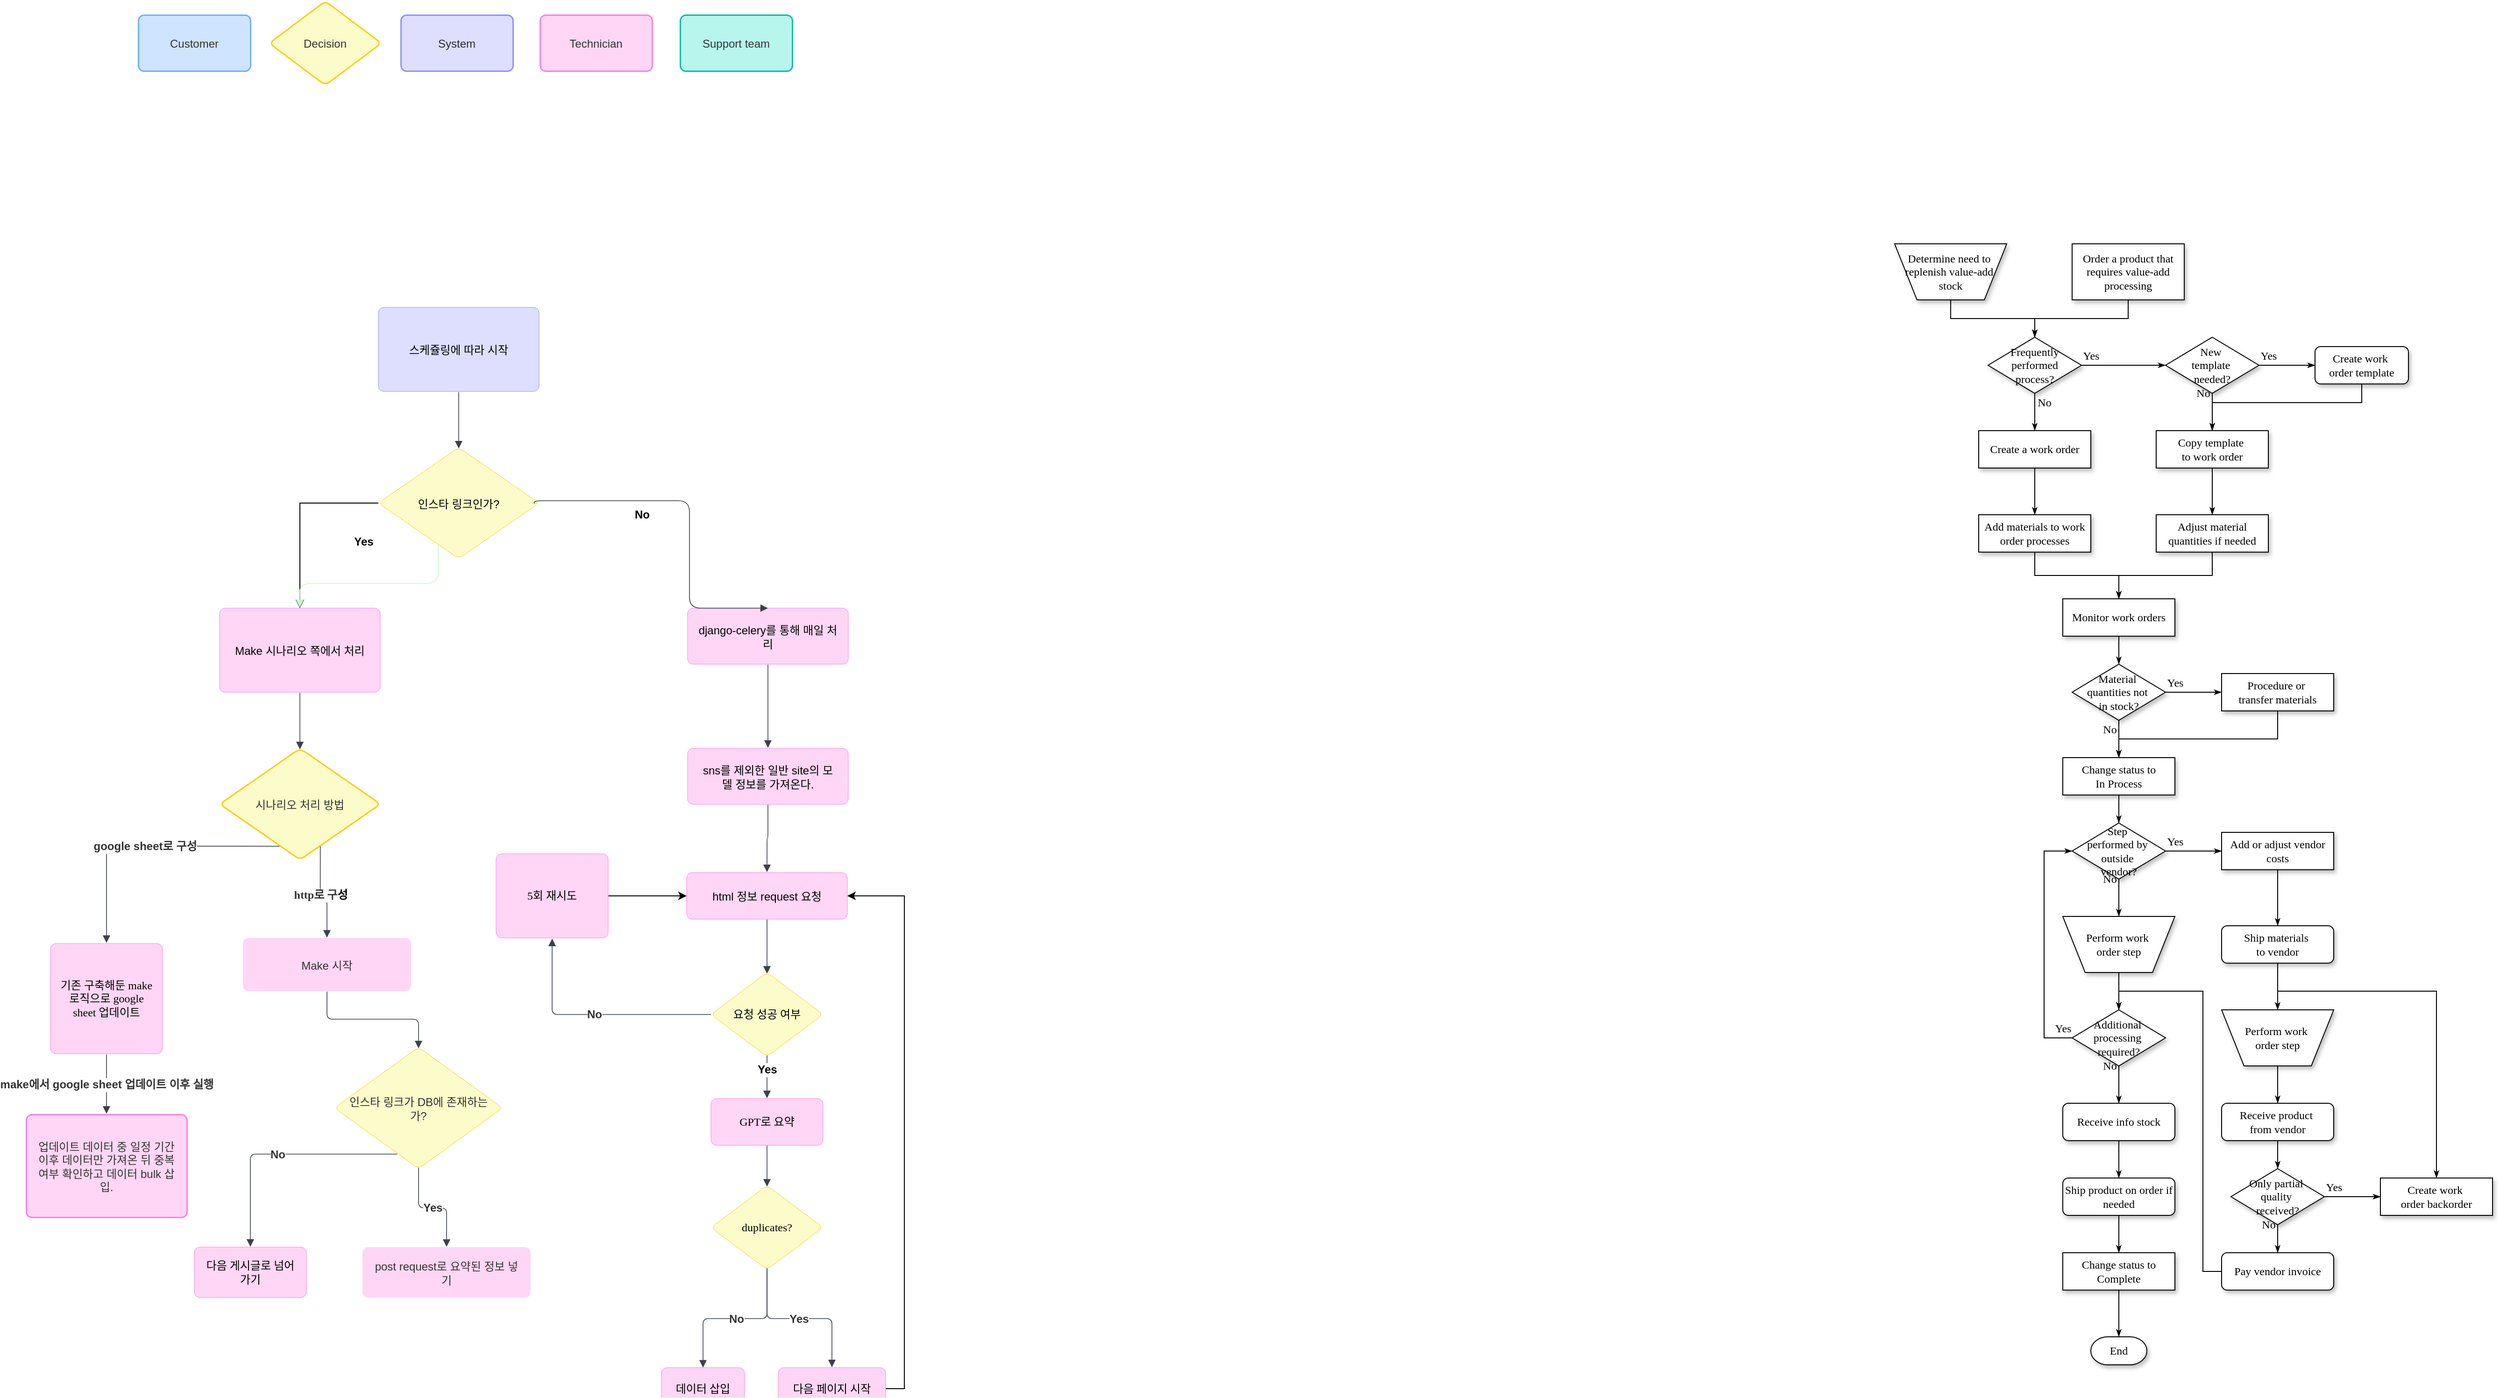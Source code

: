 <mxfile version="24.7.12" pages="3">
  <diagram name="스케쥴링" id="edf60f1a-56cd-e834-aa8a-f176f3a09ee4">
    <mxGraphModel dx="2381" dy="2141" grid="1" gridSize="10" guides="1" tooltips="1" connect="1" arrows="1" fold="1" page="1" pageScale="1" pageWidth="1100" pageHeight="850" background="none" math="0" shadow="0">
      <root>
        <mxCell id="0" />
        <mxCell id="1" parent="0" />
        <mxCell id="h60n3V_Y3-XpyphDbNl4-1" style="edgeStyle=orthogonalEdgeStyle;rounded=0;html=1;labelBackgroundColor=none;startSize=5;endArrow=classicThin;endFill=1;endSize=5;jettySize=auto;orthogonalLoop=1;strokeWidth=1;fontFamily=Verdana;fontSize=12;" parent="1" source="h60n3V_Y3-XpyphDbNl4-2" target="h60n3V_Y3-XpyphDbNl4-7" edge="1">
          <mxGeometry relative="1" as="geometry" />
        </mxCell>
        <mxCell id="h60n3V_Y3-XpyphDbNl4-2" value="Determine need to&amp;nbsp;&lt;div style=&quot;font-size: 12px;&quot;&gt;replenish value-add&amp;nbsp;&lt;/div&gt;&lt;div style=&quot;font-size: 12px;&quot;&gt;stock&lt;/div&gt;" style="shape=trapezoid;whiteSpace=wrap;html=1;rounded=0;shadow=1;labelBackgroundColor=none;strokeWidth=1;fontFamily=Verdana;fontSize=12;align=center;flipV=1;" parent="1" vertex="1">
          <mxGeometry x="1000" y="60" width="120" height="60" as="geometry" />
        </mxCell>
        <mxCell id="h60n3V_Y3-XpyphDbNl4-3" style="edgeStyle=orthogonalEdgeStyle;rounded=0;html=1;labelBackgroundColor=none;startSize=5;endArrow=classicThin;endFill=1;endSize=5;jettySize=auto;orthogonalLoop=1;strokeWidth=1;fontFamily=Verdana;fontSize=12;" parent="1" source="h60n3V_Y3-XpyphDbNl4-4" target="h60n3V_Y3-XpyphDbNl4-7" edge="1">
          <mxGeometry relative="1" as="geometry" />
        </mxCell>
        <mxCell id="h60n3V_Y3-XpyphDbNl4-4" value="Order a product that&lt;div style=&quot;font-size: 12px;&quot;&gt;requires value-add processing&lt;/div&gt;" style="rounded=0;whiteSpace=wrap;html=1;shadow=1;labelBackgroundColor=none;strokeWidth=1;fontFamily=Verdana;fontSize=12;align=center;" parent="1" vertex="1">
          <mxGeometry x="1190" y="60" width="120" height="60" as="geometry" />
        </mxCell>
        <mxCell id="h60n3V_Y3-XpyphDbNl4-5" value="Yes" style="edgeStyle=orthogonalEdgeStyle;rounded=0;html=1;labelBackgroundColor=none;startSize=5;endArrow=classicThin;endFill=1;endSize=5;jettySize=auto;orthogonalLoop=1;strokeWidth=1;fontFamily=Verdana;fontSize=12;" parent="1" source="h60n3V_Y3-XpyphDbNl4-7" target="h60n3V_Y3-XpyphDbNl4-10" edge="1">
          <mxGeometry x="-0.778" y="10" relative="1" as="geometry">
            <mxPoint as="offset" />
          </mxGeometry>
        </mxCell>
        <mxCell id="h60n3V_Y3-XpyphDbNl4-6" value="No" style="edgeStyle=orthogonalEdgeStyle;rounded=0;html=1;labelBackgroundColor=none;startSize=5;endArrow=classicThin;endFill=1;endSize=5;jettySize=auto;orthogonalLoop=1;strokeWidth=1;fontFamily=Verdana;fontSize=12;" parent="1" source="h60n3V_Y3-XpyphDbNl4-7" target="h60n3V_Y3-XpyphDbNl4-14" edge="1">
          <mxGeometry x="-0.5" y="10" relative="1" as="geometry">
            <mxPoint as="offset" />
          </mxGeometry>
        </mxCell>
        <mxCell id="h60n3V_Y3-XpyphDbNl4-7" value="Frequently&lt;div style=&quot;font-size: 12px;&quot;&gt;performed&lt;/div&gt;&lt;div style=&quot;font-size: 12px;&quot;&gt;process?&lt;/div&gt;" style="rhombus;whiteSpace=wrap;html=1;rounded=0;shadow=1;labelBackgroundColor=none;strokeWidth=1;fontFamily=Verdana;fontSize=12;align=center;" parent="1" vertex="1">
          <mxGeometry x="1100" y="160" width="100" height="60" as="geometry" />
        </mxCell>
        <mxCell id="h60n3V_Y3-XpyphDbNl4-8" value="Yes" style="edgeStyle=orthogonalEdgeStyle;rounded=0;html=1;labelBackgroundColor=none;startSize=5;endArrow=classicThin;endFill=1;endSize=5;jettySize=auto;orthogonalLoop=1;strokeWidth=1;fontFamily=Verdana;fontSize=12;" parent="1" source="h60n3V_Y3-XpyphDbNl4-10" target="h60n3V_Y3-XpyphDbNl4-12" edge="1">
          <mxGeometry x="-0.667" y="10" relative="1" as="geometry">
            <mxPoint as="offset" />
          </mxGeometry>
        </mxCell>
        <mxCell id="h60n3V_Y3-XpyphDbNl4-9" value="No" style="edgeStyle=orthogonalEdgeStyle;rounded=0;html=1;labelBackgroundColor=none;startSize=5;endArrow=classicThin;endFill=1;endSize=5;jettySize=auto;orthogonalLoop=1;strokeWidth=1;fontFamily=Verdana;fontSize=12;" parent="1" source="h60n3V_Y3-XpyphDbNl4-10" target="h60n3V_Y3-XpyphDbNl4-16" edge="1">
          <mxGeometry x="-1" y="-10" relative="1" as="geometry">
            <mxPoint x="1340" y="240" as="targetPoint" />
            <Array as="points" />
            <mxPoint as="offset" />
          </mxGeometry>
        </mxCell>
        <mxCell id="h60n3V_Y3-XpyphDbNl4-10" value="New&amp;nbsp;&lt;div style=&quot;font-size: 12px;&quot;&gt;template&amp;nbsp;&lt;/div&gt;&lt;div style=&quot;font-size: 12px;&quot;&gt;needed?&lt;/div&gt;" style="rhombus;whiteSpace=wrap;html=1;rounded=0;shadow=1;labelBackgroundColor=none;strokeWidth=1;fontFamily=Verdana;fontSize=12;align=center;" parent="1" vertex="1">
          <mxGeometry x="1290" y="160" width="100" height="60" as="geometry" />
        </mxCell>
        <mxCell id="h60n3V_Y3-XpyphDbNl4-11" style="edgeStyle=orthogonalEdgeStyle;rounded=0;html=1;labelBackgroundColor=none;startSize=5;endArrow=classicThin;endFill=1;endSize=5;jettySize=auto;orthogonalLoop=1;strokeWidth=1;fontFamily=Verdana;fontSize=12;" parent="1" source="h60n3V_Y3-XpyphDbNl4-12" target="h60n3V_Y3-XpyphDbNl4-16" edge="1">
          <mxGeometry relative="1" as="geometry">
            <Array as="points">
              <mxPoint x="1500" y="230" />
              <mxPoint x="1340" y="230" />
            </Array>
          </mxGeometry>
        </mxCell>
        <mxCell id="h60n3V_Y3-XpyphDbNl4-12" value="Create work&amp;nbsp;&lt;div style=&quot;font-size: 12px;&quot;&gt;order template&lt;/div&gt;" style="rounded=1;whiteSpace=wrap;html=1;shadow=1;labelBackgroundColor=none;strokeWidth=1;fontFamily=Verdana;fontSize=12;align=center;" parent="1" vertex="1">
          <mxGeometry x="1450" y="170" width="100" height="40" as="geometry" />
        </mxCell>
        <mxCell id="h60n3V_Y3-XpyphDbNl4-13" style="edgeStyle=orthogonalEdgeStyle;rounded=0;html=1;labelBackgroundColor=none;startSize=5;endArrow=classicThin;endFill=1;endSize=5;jettySize=auto;orthogonalLoop=1;strokeWidth=1;fontFamily=Verdana;fontSize=12;" parent="1" source="h60n3V_Y3-XpyphDbNl4-14" target="h60n3V_Y3-XpyphDbNl4-18" edge="1">
          <mxGeometry relative="1" as="geometry" />
        </mxCell>
        <mxCell id="h60n3V_Y3-XpyphDbNl4-14" value="Create a work order" style="whiteSpace=wrap;html=1;rounded=0;shadow=1;labelBackgroundColor=none;strokeWidth=1;fontFamily=Verdana;fontSize=12;align=center;" parent="1" vertex="1">
          <mxGeometry x="1090" y="260" width="120" height="40" as="geometry" />
        </mxCell>
        <mxCell id="h60n3V_Y3-XpyphDbNl4-15" style="edgeStyle=orthogonalEdgeStyle;rounded=0;html=1;labelBackgroundColor=none;startSize=5;endArrow=classicThin;endFill=1;endSize=5;jettySize=auto;orthogonalLoop=1;strokeWidth=1;fontFamily=Verdana;fontSize=12;" parent="1" source="h60n3V_Y3-XpyphDbNl4-16" target="h60n3V_Y3-XpyphDbNl4-20" edge="1">
          <mxGeometry relative="1" as="geometry" />
        </mxCell>
        <mxCell id="h60n3V_Y3-XpyphDbNl4-16" value="Copy template&amp;nbsp;&lt;div style=&quot;font-size: 12px;&quot;&gt;to work order&lt;/div&gt;" style="whiteSpace=wrap;html=1;rounded=0;shadow=1;labelBackgroundColor=none;strokeWidth=1;fontFamily=Verdana;fontSize=12;align=center;" parent="1" vertex="1">
          <mxGeometry x="1280" y="260" width="120" height="40" as="geometry" />
        </mxCell>
        <mxCell id="h60n3V_Y3-XpyphDbNl4-17" style="edgeStyle=orthogonalEdgeStyle;rounded=0;html=1;labelBackgroundColor=none;startSize=5;endArrow=classicThin;endFill=1;endSize=5;jettySize=auto;orthogonalLoop=1;strokeWidth=1;fontFamily=Verdana;fontSize=12;" parent="1" source="h60n3V_Y3-XpyphDbNl4-18" target="h60n3V_Y3-XpyphDbNl4-22" edge="1">
          <mxGeometry relative="1" as="geometry" />
        </mxCell>
        <mxCell id="h60n3V_Y3-XpyphDbNl4-18" value="Add materials to work order processes" style="whiteSpace=wrap;html=1;rounded=0;shadow=1;labelBackgroundColor=none;strokeWidth=1;fontFamily=Verdana;fontSize=12;align=center;spacing=6;" parent="1" vertex="1">
          <mxGeometry x="1090" y="350" width="120" height="40" as="geometry" />
        </mxCell>
        <mxCell id="h60n3V_Y3-XpyphDbNl4-19" style="edgeStyle=orthogonalEdgeStyle;rounded=0;html=1;labelBackgroundColor=none;startSize=5;endArrow=classicThin;endFill=1;endSize=5;jettySize=auto;orthogonalLoop=1;strokeWidth=1;fontFamily=Verdana;fontSize=12;" parent="1" source="h60n3V_Y3-XpyphDbNl4-20" target="h60n3V_Y3-XpyphDbNl4-22" edge="1">
          <mxGeometry relative="1" as="geometry" />
        </mxCell>
        <mxCell id="h60n3V_Y3-XpyphDbNl4-20" value="Adjust material quantities if needed" style="whiteSpace=wrap;html=1;rounded=0;shadow=1;labelBackgroundColor=none;strokeWidth=1;fontFamily=Verdana;fontSize=12;align=center;spacing=6;" parent="1" vertex="1">
          <mxGeometry x="1280" y="350" width="120" height="40" as="geometry" />
        </mxCell>
        <mxCell id="h60n3V_Y3-XpyphDbNl4-21" style="edgeStyle=orthogonalEdgeStyle;rounded=0;html=1;labelBackgroundColor=none;startSize=5;endArrow=classicThin;endFill=1;endSize=5;jettySize=auto;orthogonalLoop=1;strokeWidth=1;fontFamily=Verdana;fontSize=12;" parent="1" source="h60n3V_Y3-XpyphDbNl4-22" target="h60n3V_Y3-XpyphDbNl4-25" edge="1">
          <mxGeometry relative="1" as="geometry" />
        </mxCell>
        <mxCell id="h60n3V_Y3-XpyphDbNl4-22" value="Monitor work orders" style="whiteSpace=wrap;html=1;rounded=0;shadow=1;labelBackgroundColor=none;strokeWidth=1;fontFamily=Verdana;fontSize=12;align=center;" parent="1" vertex="1">
          <mxGeometry x="1180" y="440" width="120" height="40" as="geometry" />
        </mxCell>
        <mxCell id="h60n3V_Y3-XpyphDbNl4-23" value="Yes" style="edgeStyle=orthogonalEdgeStyle;rounded=0;html=1;labelBackgroundColor=none;startSize=5;endArrow=classicThin;endFill=1;endSize=5;jettySize=auto;orthogonalLoop=1;strokeWidth=1;fontFamily=Verdana;fontSize=12;" parent="1" source="h60n3V_Y3-XpyphDbNl4-25" target="h60n3V_Y3-XpyphDbNl4-27" edge="1">
          <mxGeometry x="-0.667" y="10" relative="1" as="geometry">
            <mxPoint as="offset" />
          </mxGeometry>
        </mxCell>
        <mxCell id="h60n3V_Y3-XpyphDbNl4-24" value="No" style="edgeStyle=orthogonalEdgeStyle;rounded=0;html=1;labelBackgroundColor=none;startSize=5;endArrow=classicThin;endFill=1;endSize=5;jettySize=auto;orthogonalLoop=1;strokeWidth=1;fontFamily=Verdana;fontSize=12;" parent="1" source="h60n3V_Y3-XpyphDbNl4-25" target="h60n3V_Y3-XpyphDbNl4-29" edge="1">
          <mxGeometry x="-0.5" y="-10" relative="1" as="geometry">
            <mxPoint as="offset" />
          </mxGeometry>
        </mxCell>
        <mxCell id="h60n3V_Y3-XpyphDbNl4-25" value="Material&amp;nbsp;&lt;div style=&quot;font-size: 12px;&quot;&gt;quantities not&amp;nbsp;&lt;/div&gt;&lt;div style=&quot;font-size: 12px;&quot;&gt;in stock?&lt;/div&gt;" style="rhombus;whiteSpace=wrap;html=1;rounded=0;shadow=1;labelBackgroundColor=none;strokeWidth=1;fontFamily=Verdana;fontSize=12;align=center;" parent="1" vertex="1">
          <mxGeometry x="1190" y="510" width="100" height="60" as="geometry" />
        </mxCell>
        <mxCell id="h60n3V_Y3-XpyphDbNl4-26" style="edgeStyle=orthogonalEdgeStyle;rounded=0;html=1;labelBackgroundColor=none;startSize=5;endArrow=classicThin;endFill=1;endSize=5;jettySize=auto;orthogonalLoop=1;strokeWidth=1;fontFamily=Verdana;fontSize=12;" parent="1" source="h60n3V_Y3-XpyphDbNl4-27" target="h60n3V_Y3-XpyphDbNl4-29" edge="1">
          <mxGeometry relative="1" as="geometry">
            <Array as="points">
              <mxPoint x="1410" y="590" />
              <mxPoint x="1240" y="590" />
            </Array>
          </mxGeometry>
        </mxCell>
        <mxCell id="h60n3V_Y3-XpyphDbNl4-27" value="Procedure or&amp;nbsp;&lt;div style=&quot;font-size: 12px;&quot;&gt;transfer materials&lt;/div&gt;" style="whiteSpace=wrap;html=1;rounded=0;shadow=1;labelBackgroundColor=none;strokeWidth=1;fontFamily=Verdana;fontSize=12;align=center;" parent="1" vertex="1">
          <mxGeometry x="1350" y="520" width="120" height="40" as="geometry" />
        </mxCell>
        <mxCell id="h60n3V_Y3-XpyphDbNl4-28" style="edgeStyle=orthogonalEdgeStyle;rounded=0;html=1;labelBackgroundColor=none;startSize=5;endArrow=classicThin;endFill=1;endSize=5;jettySize=auto;orthogonalLoop=1;strokeWidth=1;fontFamily=Verdana;fontSize=12;" parent="1" source="h60n3V_Y3-XpyphDbNl4-29" target="h60n3V_Y3-XpyphDbNl4-32" edge="1">
          <mxGeometry relative="1" as="geometry" />
        </mxCell>
        <mxCell id="h60n3V_Y3-XpyphDbNl4-29" value="Change status to&lt;div style=&quot;font-size: 12px;&quot;&gt;In Process&lt;/div&gt;" style="whiteSpace=wrap;html=1;rounded=0;shadow=1;labelBackgroundColor=none;strokeWidth=1;fontFamily=Verdana;fontSize=12;align=center;" parent="1" vertex="1">
          <mxGeometry x="1180" y="610" width="120" height="40" as="geometry" />
        </mxCell>
        <mxCell id="h60n3V_Y3-XpyphDbNl4-30" value="Yes" style="edgeStyle=orthogonalEdgeStyle;rounded=0;html=1;labelBackgroundColor=none;startSize=5;endArrow=classicThin;endFill=1;endSize=5;jettySize=auto;orthogonalLoop=1;strokeWidth=1;fontFamily=Verdana;fontSize=12;" parent="1" source="h60n3V_Y3-XpyphDbNl4-32" target="h60n3V_Y3-XpyphDbNl4-34" edge="1">
          <mxGeometry x="-0.667" y="10" relative="1" as="geometry">
            <mxPoint as="offset" />
          </mxGeometry>
        </mxCell>
        <mxCell id="h60n3V_Y3-XpyphDbNl4-31" value="No" style="edgeStyle=orthogonalEdgeStyle;rounded=0;html=1;labelBackgroundColor=none;startSize=5;endArrow=classicThin;endFill=1;endSize=5;jettySize=auto;orthogonalLoop=1;strokeWidth=1;fontFamily=Verdana;fontSize=12;" parent="1" source="h60n3V_Y3-XpyphDbNl4-32" target="h60n3V_Y3-XpyphDbNl4-36" edge="1">
          <mxGeometry x="-1" y="-10" relative="1" as="geometry">
            <mxPoint as="offset" />
          </mxGeometry>
        </mxCell>
        <mxCell id="h60n3V_Y3-XpyphDbNl4-32" value="Step&amp;nbsp;&lt;div style=&quot;font-size: 12px;&quot;&gt;performed by&amp;nbsp;&lt;/div&gt;&lt;div style=&quot;font-size: 12px;&quot;&gt;outside&amp;nbsp;&lt;/div&gt;&lt;div style=&quot;font-size: 12px;&quot;&gt;vendor?&lt;/div&gt;" style="rhombus;whiteSpace=wrap;html=1;rounded=0;shadow=1;labelBackgroundColor=none;strokeWidth=1;fontFamily=Verdana;fontSize=12;align=center;" parent="1" vertex="1">
          <mxGeometry x="1190" y="680" width="100" height="60" as="geometry" />
        </mxCell>
        <mxCell id="h60n3V_Y3-XpyphDbNl4-33" style="edgeStyle=orthogonalEdgeStyle;rounded=0;html=1;labelBackgroundColor=none;startSize=5;endArrow=classicThin;endFill=1;endSize=5;jettySize=auto;orthogonalLoop=1;strokeWidth=1;fontFamily=Verdana;fontSize=12;" parent="1" source="h60n3V_Y3-XpyphDbNl4-34" target="h60n3V_Y3-XpyphDbNl4-39" edge="1">
          <mxGeometry relative="1" as="geometry" />
        </mxCell>
        <mxCell id="h60n3V_Y3-XpyphDbNl4-34" value="Add or adjust vendor costs" style="whiteSpace=wrap;html=1;rounded=0;shadow=1;labelBackgroundColor=none;strokeWidth=1;fontFamily=Verdana;fontSize=12;align=center;" parent="1" vertex="1">
          <mxGeometry x="1350" y="690" width="120" height="40" as="geometry" />
        </mxCell>
        <mxCell id="h60n3V_Y3-XpyphDbNl4-35" style="edgeStyle=orthogonalEdgeStyle;rounded=0;html=1;labelBackgroundColor=none;startSize=5;endArrow=classicThin;endFill=1;endSize=5;jettySize=auto;orthogonalLoop=1;strokeWidth=1;fontFamily=Verdana;fontSize=12;" parent="1" source="h60n3V_Y3-XpyphDbNl4-36" target="h60n3V_Y3-XpyphDbNl4-42" edge="1">
          <mxGeometry relative="1" as="geometry" />
        </mxCell>
        <mxCell id="h60n3V_Y3-XpyphDbNl4-36" value="Perform work&amp;nbsp;&lt;div style=&quot;font-size: 12px;&quot;&gt;order step&lt;/div&gt;" style="shape=trapezoid;whiteSpace=wrap;html=1;rounded=0;shadow=1;labelBackgroundColor=none;strokeWidth=1;fontFamily=Verdana;fontSize=12;align=center;flipV=1;" parent="1" vertex="1">
          <mxGeometry x="1180" y="780" width="120" height="60" as="geometry" />
        </mxCell>
        <mxCell id="h60n3V_Y3-XpyphDbNl4-37" style="edgeStyle=orthogonalEdgeStyle;rounded=0;html=1;labelBackgroundColor=none;startSize=5;endArrow=classicThin;endFill=1;endSize=5;jettySize=auto;orthogonalLoop=1;strokeWidth=1;fontFamily=Verdana;fontSize=12;" parent="1" source="h60n3V_Y3-XpyphDbNl4-39" target="h60n3V_Y3-XpyphDbNl4-44" edge="1">
          <mxGeometry relative="1" as="geometry" />
        </mxCell>
        <mxCell id="h60n3V_Y3-XpyphDbNl4-38" style="edgeStyle=orthogonalEdgeStyle;rounded=0;html=1;labelBackgroundColor=none;startSize=5;endArrow=classicThin;endFill=1;endSize=5;jettySize=auto;orthogonalLoop=1;strokeWidth=1;fontFamily=Verdana;fontSize=12;" parent="1" source="h60n3V_Y3-XpyphDbNl4-39" target="h60n3V_Y3-XpyphDbNl4-54" edge="1">
          <mxGeometry relative="1" as="geometry">
            <Array as="points">
              <mxPoint x="1410" y="860" />
              <mxPoint x="1580" y="860" />
            </Array>
          </mxGeometry>
        </mxCell>
        <mxCell id="h60n3V_Y3-XpyphDbNl4-39" value="Ship materials&amp;nbsp;&lt;div style=&quot;font-size: 12px;&quot;&gt;to vendor&lt;/div&gt;" style="rounded=1;whiteSpace=wrap;html=1;shadow=1;labelBackgroundColor=none;strokeWidth=1;fontFamily=Verdana;fontSize=12;align=center;" parent="1" vertex="1">
          <mxGeometry x="1350" y="790" width="120" height="40" as="geometry" />
        </mxCell>
        <mxCell id="h60n3V_Y3-XpyphDbNl4-40" value="Yes" style="edgeStyle=orthogonalEdgeStyle;rounded=0;html=1;labelBackgroundColor=none;startSize=5;endArrow=classicThin;endFill=1;endSize=5;jettySize=auto;orthogonalLoop=1;strokeWidth=1;fontFamily=Verdana;fontSize=12;" parent="1" source="h60n3V_Y3-XpyphDbNl4-42" target="h60n3V_Y3-XpyphDbNl4-32" edge="1">
          <mxGeometry x="-0.692" y="-20" relative="1" as="geometry">
            <Array as="points">
              <mxPoint x="1160" y="910.0" />
              <mxPoint x="1160" y="710" />
            </Array>
            <mxPoint as="offset" />
          </mxGeometry>
        </mxCell>
        <mxCell id="h60n3V_Y3-XpyphDbNl4-41" value="No" style="edgeStyle=orthogonalEdgeStyle;rounded=0;html=1;labelBackgroundColor=none;startSize=5;endArrow=classicThin;endFill=1;endSize=5;jettySize=auto;orthogonalLoop=1;strokeWidth=1;fontFamily=Verdana;fontSize=12;" parent="1" source="h60n3V_Y3-XpyphDbNl4-42" target="h60n3V_Y3-XpyphDbNl4-46" edge="1">
          <mxGeometry x="-1" y="-10" relative="1" as="geometry">
            <mxPoint as="offset" />
          </mxGeometry>
        </mxCell>
        <mxCell id="h60n3V_Y3-XpyphDbNl4-42" value="Additional&amp;nbsp;&lt;div style=&quot;font-size: 12px;&quot;&gt;processing&amp;nbsp;&lt;/div&gt;&lt;div style=&quot;font-size: 12px;&quot;&gt;required?&lt;/div&gt;" style="rhombus;whiteSpace=wrap;html=1;rounded=0;shadow=1;labelBackgroundColor=none;strokeWidth=1;fontFamily=Verdana;fontSize=12;align=center;" parent="1" vertex="1">
          <mxGeometry x="1190" y="880" width="100" height="60" as="geometry" />
        </mxCell>
        <mxCell id="h60n3V_Y3-XpyphDbNl4-43" style="edgeStyle=orthogonalEdgeStyle;rounded=0;html=1;labelBackgroundColor=none;startSize=5;endArrow=classicThin;endFill=1;endSize=5;jettySize=auto;orthogonalLoop=1;strokeWidth=1;fontFamily=Verdana;fontSize=12;" parent="1" source="h60n3V_Y3-XpyphDbNl4-44" target="h60n3V_Y3-XpyphDbNl4-48" edge="1">
          <mxGeometry relative="1" as="geometry" />
        </mxCell>
        <mxCell id="h60n3V_Y3-XpyphDbNl4-44" value="Perform work&amp;nbsp;&lt;div style=&quot;font-size: 12px;&quot;&gt;order step&lt;/div&gt;" style="shape=trapezoid;whiteSpace=wrap;html=1;rounded=0;shadow=1;labelBackgroundColor=none;strokeWidth=1;fontFamily=Verdana;fontSize=12;align=center;flipV=1;" parent="1" vertex="1">
          <mxGeometry x="1350" y="880" width="120" height="60" as="geometry" />
        </mxCell>
        <mxCell id="h60n3V_Y3-XpyphDbNl4-45" style="edgeStyle=orthogonalEdgeStyle;rounded=0;html=1;labelBackgroundColor=none;startSize=5;endArrow=classicThin;endFill=1;endSize=5;jettySize=auto;orthogonalLoop=1;strokeWidth=1;fontFamily=Verdana;fontSize=12;" parent="1" source="h60n3V_Y3-XpyphDbNl4-46" target="h60n3V_Y3-XpyphDbNl4-50" edge="1">
          <mxGeometry relative="1" as="geometry" />
        </mxCell>
        <mxCell id="h60n3V_Y3-XpyphDbNl4-46" value="Receive info stock" style="rounded=1;whiteSpace=wrap;html=1;shadow=1;labelBackgroundColor=none;strokeWidth=1;fontFamily=Verdana;fontSize=12;align=center;" parent="1" vertex="1">
          <mxGeometry x="1180" y="980" width="120" height="40" as="geometry" />
        </mxCell>
        <mxCell id="h60n3V_Y3-XpyphDbNl4-47" style="edgeStyle=orthogonalEdgeStyle;rounded=0;html=1;labelBackgroundColor=none;startSize=5;endArrow=classicThin;endFill=1;endSize=5;jettySize=auto;orthogonalLoop=1;strokeWidth=1;fontFamily=Verdana;fontSize=12;" parent="1" source="h60n3V_Y3-XpyphDbNl4-48" target="h60n3V_Y3-XpyphDbNl4-53" edge="1">
          <mxGeometry relative="1" as="geometry" />
        </mxCell>
        <mxCell id="h60n3V_Y3-XpyphDbNl4-48" value="Receive product&amp;nbsp;&lt;div style=&quot;font-size: 12px;&quot;&gt;from vendor&lt;/div&gt;" style="rounded=1;whiteSpace=wrap;html=1;shadow=1;labelBackgroundColor=none;strokeWidth=1;fontFamily=Verdana;fontSize=12;align=center;" parent="1" vertex="1">
          <mxGeometry x="1350" y="980" width="120" height="40" as="geometry" />
        </mxCell>
        <mxCell id="h60n3V_Y3-XpyphDbNl4-49" style="edgeStyle=orthogonalEdgeStyle;rounded=0;html=1;labelBackgroundColor=none;startSize=5;endArrow=classicThin;endFill=1;endSize=5;jettySize=auto;orthogonalLoop=1;strokeWidth=1;fontFamily=Verdana;fontSize=12;" parent="1" source="h60n3V_Y3-XpyphDbNl4-50" target="h60n3V_Y3-XpyphDbNl4-56" edge="1">
          <mxGeometry relative="1" as="geometry" />
        </mxCell>
        <mxCell id="h60n3V_Y3-XpyphDbNl4-50" value="Ship product on order if needed" style="rounded=1;whiteSpace=wrap;html=1;shadow=1;labelBackgroundColor=none;strokeWidth=1;fontFamily=Verdana;fontSize=12;align=center;" parent="1" vertex="1">
          <mxGeometry x="1180" y="1060" width="120" height="40" as="geometry" />
        </mxCell>
        <mxCell id="h60n3V_Y3-XpyphDbNl4-51" value="No" style="edgeStyle=orthogonalEdgeStyle;rounded=0;html=1;labelBackgroundColor=none;startSize=5;endArrow=classicThin;endFill=1;endSize=5;jettySize=auto;orthogonalLoop=1;strokeWidth=1;fontFamily=Verdana;fontSize=12;" parent="1" source="h60n3V_Y3-XpyphDbNl4-53" target="h60n3V_Y3-XpyphDbNl4-58" edge="1">
          <mxGeometry x="0.2" y="14" relative="1" as="geometry">
            <mxPoint x="-24" y="-10" as="offset" />
          </mxGeometry>
        </mxCell>
        <mxCell id="h60n3V_Y3-XpyphDbNl4-52" value="Yes" style="edgeStyle=orthogonalEdgeStyle;rounded=0;html=1;labelBackgroundColor=none;startSize=5;endArrow=classicThin;endFill=1;endSize=5;jettySize=auto;orthogonalLoop=1;strokeWidth=1;fontFamily=Verdana;fontSize=12;" parent="1" source="h60n3V_Y3-XpyphDbNl4-53" target="h60n3V_Y3-XpyphDbNl4-54" edge="1">
          <mxGeometry x="-0.667" y="10" relative="1" as="geometry">
            <mxPoint as="offset" />
          </mxGeometry>
        </mxCell>
        <mxCell id="h60n3V_Y3-XpyphDbNl4-53" value="Only partial&amp;nbsp;&lt;div style=&quot;font-size: 12px;&quot;&gt;quality&amp;nbsp;&lt;/div&gt;&lt;div style=&quot;font-size: 12px;&quot;&gt;received?&lt;/div&gt;" style="rhombus;whiteSpace=wrap;html=1;rounded=0;shadow=1;labelBackgroundColor=none;strokeWidth=1;fontFamily=Verdana;fontSize=12;align=center;" parent="1" vertex="1">
          <mxGeometry x="1360" y="1050" width="100" height="60" as="geometry" />
        </mxCell>
        <mxCell id="h60n3V_Y3-XpyphDbNl4-54" value="Create work&amp;nbsp;&lt;div style=&quot;font-size: 12px;&quot;&gt;order backorder&lt;/div&gt;" style="whiteSpace=wrap;html=1;rounded=0;shadow=1;labelBackgroundColor=none;strokeWidth=1;fontFamily=Verdana;fontSize=12;align=center;" parent="1" vertex="1">
          <mxGeometry x="1520" y="1060" width="120" height="40" as="geometry" />
        </mxCell>
        <mxCell id="h60n3V_Y3-XpyphDbNl4-55" style="edgeStyle=orthogonalEdgeStyle;rounded=0;html=1;labelBackgroundColor=none;startSize=5;endArrow=classicThin;endFill=1;endSize=5;jettySize=auto;orthogonalLoop=1;strokeWidth=1;fontFamily=Verdana;fontSize=12;" parent="1" source="h60n3V_Y3-XpyphDbNl4-56" target="h60n3V_Y3-XpyphDbNl4-59" edge="1">
          <mxGeometry relative="1" as="geometry" />
        </mxCell>
        <mxCell id="h60n3V_Y3-XpyphDbNl4-56" value="Change status to&lt;div style=&quot;font-size: 12px;&quot;&gt;Complete&lt;/div&gt;" style="whiteSpace=wrap;html=1;rounded=0;shadow=1;labelBackgroundColor=none;strokeWidth=1;fontFamily=Verdana;fontSize=12;align=center;" parent="1" vertex="1">
          <mxGeometry x="1180" y="1140" width="120" height="40" as="geometry" />
        </mxCell>
        <mxCell id="h60n3V_Y3-XpyphDbNl4-57" style="edgeStyle=orthogonalEdgeStyle;rounded=0;html=1;labelBackgroundColor=none;startSize=5;endArrow=classicThin;endFill=1;endSize=5;jettySize=auto;orthogonalLoop=1;strokeWidth=1;fontFamily=Verdana;fontSize=12;" parent="1" source="h60n3V_Y3-XpyphDbNl4-58" target="h60n3V_Y3-XpyphDbNl4-42" edge="1">
          <mxGeometry relative="1" as="geometry">
            <Array as="points">
              <mxPoint x="1330" y="1160" />
              <mxPoint x="1330" y="860" />
              <mxPoint x="1240" y="860" />
            </Array>
          </mxGeometry>
        </mxCell>
        <mxCell id="h60n3V_Y3-XpyphDbNl4-58" value="Pay vendor invoice" style="rounded=1;whiteSpace=wrap;html=1;shadow=1;labelBackgroundColor=none;strokeWidth=1;fontFamily=Verdana;fontSize=12;align=center;" parent="1" vertex="1">
          <mxGeometry x="1350" y="1140" width="120" height="40" as="geometry" />
        </mxCell>
        <mxCell id="h60n3V_Y3-XpyphDbNl4-59" value="End" style="strokeWidth=1;html=1;shape=mxgraph.flowchart.terminator;whiteSpace=wrap;rounded=0;shadow=1;labelBackgroundColor=none;fontFamily=Verdana;fontSize=12;align=center;" parent="1" vertex="1">
          <mxGeometry x="1210" y="1230" width="60" height="30" as="geometry" />
        </mxCell>
        <mxCell id="h60n3V_Y3-XpyphDbNl4-299" value="스케쥴링에 따라 시작" style="html=1;overflow=block;blockSpacing=1;whiteSpace=wrap;fontSize=12;align=center;spacingLeft=8.4;spacingRight=8.4;spacingTop=2.4;spacing=3.6;strokeColor=#9391ff;strokeOpacity=100;fillOpacity=100;rounded=1;absoluteArcSize=1;arcSize=12;fillColor=#dedeff;strokeWidth=NaN;lucidId=Twa_85QtxR6H;" parent="1" vertex="1">
          <mxGeometry x="-623" y="128" width="172" height="90" as="geometry" />
        </mxCell>
        <mxCell id="h60n3V_Y3-XpyphDbNl4-362" style="edgeStyle=orthogonalEdgeStyle;rounded=0;orthogonalLoop=1;jettySize=auto;html=1;exitX=0;exitY=0.5;exitDx=0;exitDy=0;fontSize=12;entryX=0.5;entryY=0;entryDx=0;entryDy=0;" parent="1" source="h60n3V_Y3-XpyphDbNl4-300" target="h60n3V_Y3-XpyphDbNl4-308" edge="1">
          <mxGeometry relative="1" as="geometry">
            <mxPoint x="-780" y="440" as="targetPoint" />
          </mxGeometry>
        </mxCell>
        <mxCell id="h60n3V_Y3-XpyphDbNl4-300" value="인스타 링크인가?" style="html=1;overflow=block;blockSpacing=1;whiteSpace=wrap;rhombus;fontSize=12;fontColor=default;align=center;spacingLeft=8.4;spacingRight=8.4;spacingTop=2.4;spacing=3.6;strokeColor=#fcce14;strokeOpacity=100;fillOpacity=100;rounded=1;absoluteArcSize=1;arcSize=12;fillColor=#fcfcca;strokeWidth=NaN;lucidId=Twa_O-tT11z.;" parent="1" vertex="1">
          <mxGeometry x="-623" y="278" width="172" height="119" as="geometry" />
        </mxCell>
        <mxCell id="h60n3V_Y3-XpyphDbNl4-301" value="django-celery를 통해 매일 처리" style="html=1;overflow=block;blockSpacing=1;whiteSpace=wrap;fontSize=12;align=center;spacingLeft=8.4;spacingRight=8.4;spacingTop=2.4;spacing=3.6;strokeColor=#ff80df;strokeOpacity=100;fillOpacity=100;rounded=1;absoluteArcSize=1;arcSize=12;fillColor=#ffd6f5;strokeWidth=NaN;lucidId=Twa__QR-OJl-;" parent="1" vertex="1">
          <mxGeometry x="-292" y="450" width="172" height="60" as="geometry" />
        </mxCell>
        <mxCell id="h60n3V_Y3-XpyphDbNl4-302" value="" style="html=1;jettySize=18;whiteSpace=wrap;fontSize=12;strokeColor=#3a414a;strokeOpacity=100;strokeWidth=0.8;rounded=1;arcSize=24;edgeStyle=orthogonalEdgeStyle;startArrow=none;endArrow=block;endFill=1;exitX=0.5;exitY=1.008;exitPerimeter=0;entryX=0.5;entryY=0.009;entryPerimeter=0;lucidId=Twa_yVmM.Qg3;" parent="1" source="h60n3V_Y3-XpyphDbNl4-299" target="h60n3V_Y3-XpyphDbNl4-300" edge="1">
          <mxGeometry width="100" height="100" relative="1" as="geometry">
            <Array as="points" />
          </mxGeometry>
        </mxCell>
        <mxCell id="h60n3V_Y3-XpyphDbNl4-303" value="" style="html=1;jettySize=18;whiteSpace=wrap;fontSize=12;fontColor=default;fontStyle=1;align=center;strokeColor=#c3f7c8;strokeOpacity=100;strokeWidth=0.8;rounded=1;arcSize=24;edgeStyle=orthogonalEdgeStyle;startArrow=none;endArrow=block;endFill=1;exitX=0.373;exitY=0.881;exitPerimeter=0;entryX=0.5;entryY=-0.008;entryPerimeter=0;lucidId=Twa_y7D.WmxG;" parent="1" source="h60n3V_Y3-XpyphDbNl4-300" target="h60n3V_Y3-XpyphDbNl4-308" edge="1">
          <mxGeometry width="100" height="100" relative="1" as="geometry">
            <Array as="points" />
          </mxGeometry>
        </mxCell>
        <mxCell id="h60n3V_Y3-XpyphDbNl4-304" value="Yes" style="text;html=1;resizable=0;labelBackgroundColor=default;align=center;verticalAlign=middle;fontStyle=1;fontColor=default;fontSize=12;" parent="h60n3V_Y3-XpyphDbNl4-303" vertex="1">
          <mxGeometry relative="1" as="geometry">
            <mxPoint x="-14" y="-45" as="offset" />
          </mxGeometry>
        </mxCell>
        <mxCell id="h60n3V_Y3-XpyphDbNl4-305" value="" style="html=1;jettySize=18;whiteSpace=wrap;fontSize=12;fontColor=default;fontStyle=1;align=center;strokeColor=#3a414a;strokeOpacity=100;strokeWidth=0.8;rounded=1;arcSize=24;edgeStyle=orthogonalEdgeStyle;startArrow=none;endArrow=block;endFill=1;exitX=0.627;exitY=0.881;exitPerimeter=0;entryX=0.5;entryY=0;lucidId=Twa_dBFkao2a;entryDx=0;entryDy=0;" parent="1" target="h60n3V_Y3-XpyphDbNl4-301" edge="1">
          <mxGeometry width="100" height="100" relative="1" as="geometry">
            <Array as="points">
              <mxPoint x="-456" y="335" />
              <mxPoint x="-290" y="335" />
              <mxPoint x="-290" y="450" />
            </Array>
            <mxPoint x="-456.156" y="338.199" as="sourcePoint" />
            <mxPoint x="-236" y="404.64" as="targetPoint" />
          </mxGeometry>
        </mxCell>
        <mxCell id="h60n3V_Y3-XpyphDbNl4-306" value="No" style="text;html=1;resizable=0;labelBackgroundColor=default;align=center;verticalAlign=middle;fontStyle=1;fontColor=default;fontSize=12;" parent="h60n3V_Y3-XpyphDbNl4-305" vertex="1">
          <mxGeometry relative="1" as="geometry">
            <mxPoint x="-51" as="offset" />
          </mxGeometry>
        </mxCell>
        <mxCell id="h60n3V_Y3-XpyphDbNl4-308" value="Make 시나리오 쪽에서 처리" style="html=1;overflow=block;blockSpacing=1;whiteSpace=wrap;fontSize=12;align=center;spacingLeft=8.4;spacingRight=8.4;spacingTop=2.4;spacing=3.6;strokeColor=#ff80df;strokeOpacity=100;fillOpacity=100;rounded=1;absoluteArcSize=1;arcSize=12;fillColor=#ffd6f5;strokeWidth=NaN;lucidId=1Ma_ER_8HpqC;" parent="1" vertex="1">
          <mxGeometry x="-793" y="450" width="172" height="90" as="geometry" />
        </mxCell>
        <mxCell id="h60n3V_Y3-XpyphDbNl4-309" value="시나리오 처리 방법" style="html=1;overflow=block;blockSpacing=1;whiteSpace=wrap;rhombus;fontSize=12;fontColor=#333333;align=center;spacingLeft=8.4;spacingRight=8.4;spacingTop=2.4;spacing=3.6;strokeColor=#fcce14;strokeOpacity=100;fillOpacity=100;rounded=1;absoluteArcSize=1;arcSize=12;fillColor=#fcfcca;strokeWidth=1.5;lucidId=fPa_n0Sr~VEI;" parent="1" vertex="1">
          <mxGeometry x="-793" y="600" width="172" height="119" as="geometry" />
        </mxCell>
        <mxCell id="h60n3V_Y3-XpyphDbNl4-310" value="" style="html=1;jettySize=18;whiteSpace=wrap;fontSize=12;strokeColor=#3a414a;strokeOpacity=100;strokeWidth=0.8;rounded=1;arcSize=12;edgeStyle=orthogonalEdgeStyle;startArrow=none;endArrow=block;endFill=1;exitX=0.5;exitY=1.008;exitPerimeter=0;entryX=0.5;entryY=0.009;entryPerimeter=0;lucidId=kPa_5Dbtlm~L;" parent="1" source="h60n3V_Y3-XpyphDbNl4-308" target="h60n3V_Y3-XpyphDbNl4-309" edge="1">
          <mxGeometry width="100" height="100" relative="1" as="geometry">
            <Array as="points" />
          </mxGeometry>
        </mxCell>
        <mxCell id="h60n3V_Y3-XpyphDbNl4-311" value="업데이트 데이터 중 일정 기간 이후 데이터만 가져온 뒤 중복 여부 확인하고 데이터 bulk 삽입." style="html=1;overflow=block;blockSpacing=1;whiteSpace=wrap;fontSize=12;fontColor=#333333;align=center;spacingLeft=8.4;spacingRight=8.4;spacingTop=2.4;spacing=3.6;strokeColor=#ff80df;strokeOpacity=100;fillOpacity=100;rounded=1;absoluteArcSize=1;arcSize=12;fillColor=#ffd6f5;strokeWidth=1.5;lucidId=YPa_IS6eAiJd;" parent="1" vertex="1">
          <mxGeometry x="-1000" y="992" width="172" height="110" as="geometry" />
        </mxCell>
        <mxCell id="h60n3V_Y3-XpyphDbNl4-312" value="" style="html=1;jettySize=18;whiteSpace=wrap;fontSize=12;fontFamily=Liberation Serif;fontColor=#333333;fontStyle=1;strokeColor=#3a414a;strokeOpacity=100;strokeWidth=0.8;rounded=1;arcSize=12;edgeStyle=orthogonalEdgeStyle;startArrow=none;endArrow=block;endFill=1;exitX=0.627;exitY=0.881;exitPerimeter=0;entryX=0.5;entryY=-0.006;entryPerimeter=0;lucidId=6Pa_B_xISTCe;" parent="1" source="h60n3V_Y3-XpyphDbNl4-309" target="h60n3V_Y3-XpyphDbNl4-320" edge="1">
          <mxGeometry width="100" height="100" relative="1" as="geometry">
            <Array as="points" />
          </mxGeometry>
        </mxCell>
        <mxCell id="h60n3V_Y3-XpyphDbNl4-313" value="&lt;div style=&quot;display: flex; justify-content: center; text-align: center; align-items: baseline; font-size: 12px; line-height: 1.25; margin-top: -2px;&quot;&gt;&lt;span style=&quot;font-size: 12px;&quot;&gt;&lt;span style=&quot;font-size: 12px; color: rgb(51, 51, 51); font-weight: bold; font-family: &amp;quot;Liberation Serif&amp;quot;;&quot;&gt;http로 구&lt;/span&gt;&lt;span style=&quot;font-size: 12px; font-weight: bold; font-family: &amp;quot;Liberation Serif&amp;quot;;&quot;&gt;성&lt;/span&gt;&lt;/span&gt;&lt;/div&gt;" style="text;html=1;resizable=0;labelBackgroundColor=default;align=center;verticalAlign=middle;fontFamily=Liberation Serif;fontSize=12;" parent="h60n3V_Y3-XpyphDbNl4-312" vertex="1">
          <mxGeometry relative="1" as="geometry" />
        </mxCell>
        <mxCell id="h60n3V_Y3-XpyphDbNl4-314" value="" style="html=1;jettySize=18;whiteSpace=wrap;overflow=block;blockSpacing=1;fontSize=12;fontFamily=Liberation Serif;strokeColor=#3a414a;strokeOpacity=100;strokeWidth=0.8;rounded=1;arcSize=12;edgeStyle=orthogonalEdgeStyle;startArrow=none;endArrow=block;endFill=1;exitX=0.373;exitY=0.881;exitPerimeter=0;entryX=0.5;entryY=-0.006;entryPerimeter=0;lucidId=dQa_PlJsAjxJ;" parent="1" source="h60n3V_Y3-XpyphDbNl4-309" target="h60n3V_Y3-XpyphDbNl4-325" edge="1">
          <mxGeometry width="100" height="100" relative="1" as="geometry">
            <Array as="points" />
          </mxGeometry>
        </mxCell>
        <mxCell id="h60n3V_Y3-XpyphDbNl4-315" value="google sheet로 구성" style="text;html=1;resizable=0;labelBackgroundColor=default;align=center;verticalAlign=middle;fontStyle=1;fontColor=#333333;fontSize=12;" parent="h60n3V_Y3-XpyphDbNl4-314" vertex="1">
          <mxGeometry relative="1" as="geometry" />
        </mxCell>
        <mxCell id="h60n3V_Y3-XpyphDbNl4-316" value="인스타 링크가 DB에 존재하는가? " style="html=1;overflow=block;blockSpacing=1;whiteSpace=wrap;rhombus;fontSize=12;fontColor=#333333;align=center;spacingLeft=8.4;spacingRight=8.4;spacingTop=2.4;spacing=3.8;strokeColor=#fcce14;strokeOpacity=100;fillOpacity=100;rounded=1;absoluteArcSize=1;arcSize=12;fillColor=#fcfcca;strokeWidth=NaN;lucidId=6Va_PYnjcVJM;" parent="1" vertex="1">
          <mxGeometry x="-670" y="920" width="180" height="130" as="geometry" />
        </mxCell>
        <mxCell id="h60n3V_Y3-XpyphDbNl4-317" value="" style="html=1;jettySize=18;whiteSpace=wrap;fontSize=12;fontFamily=Liberation Serif;fontColor=#333333;fontStyle=1;strokeColor=#3a414a;strokeOpacity=100;strokeWidth=0.8;rounded=1;arcSize=12;edgeStyle=orthogonalEdgeStyle;startArrow=none;endArrow=block;endFill=1;exitX=0.5;exitY=0.991;exitPerimeter=0;entryX=0.5;entryY=-0.006;entryPerimeter=0;lucidId=wWa_nT1nB~XF;" parent="1" source="h60n3V_Y3-XpyphDbNl4-316" target="h60n3V_Y3-XpyphDbNl4-319" edge="1">
          <mxGeometry width="100" height="100" relative="1" as="geometry">
            <Array as="points" />
          </mxGeometry>
        </mxCell>
        <mxCell id="h60n3V_Y3-XpyphDbNl4-318" value="Yes" style="text;html=1;resizable=0;labelBackgroundColor=default;align=center;verticalAlign=middle;fontStyle=1;fontColor=#333333;fontSize=12;" parent="h60n3V_Y3-XpyphDbNl4-317" vertex="1">
          <mxGeometry relative="1" as="geometry" />
        </mxCell>
        <mxCell id="h60n3V_Y3-XpyphDbNl4-319" value="post request로 요약된 정보 넣기" style="html=1;overflow=block;blockSpacing=1;whiteSpace=wrap;fontSize=12;fontColor=#333333;align=center;spacingLeft=8.4;spacingRight=8.4;spacingTop=2.4;spacing=3.8;strokeColor=none;strokeOpacity=100;fillOpacity=100;rounded=1;absoluteArcSize=1;arcSize=12;fillColor=#ffd6f5;strokeWidth=NaN;lucidId=wWa_gd4JG9Ot;" parent="1" vertex="1">
          <mxGeometry x="-640" y="1134" width="180" height="54" as="geometry" />
        </mxCell>
        <mxCell id="h60n3V_Y3-XpyphDbNl4-320" value="Make 시작" style="html=1;overflow=block;blockSpacing=1;whiteSpace=wrap;fontSize=12;fontColor=#333333;align=center;spacingLeft=8.4;spacingRight=8.4;spacingTop=2.4;spacing=3.8;strokeColor=none;strokeOpacity=100;fillOpacity=100;rounded=1;absoluteArcSize=1;arcSize=12;fillColor=#ffd6f5;strokeWidth=NaN;lucidId=KYa_tOaSOFqW;" parent="1" vertex="1">
          <mxGeometry x="-768" y="803" width="180" height="57" as="geometry" />
        </mxCell>
        <mxCell id="h60n3V_Y3-XpyphDbNl4-321" value="" style="html=1;jettySize=18;whiteSpace=wrap;fontSize=12;strokeColor=#3a414a;strokeOpacity=100;strokeWidth=0.8;rounded=1;arcSize=12;edgeStyle=orthogonalEdgeStyle;startArrow=none;endArrow=block;endFill=1;exitX=0.5;exitY=1.006;exitPerimeter=0;entryX=0.5;entryY=0.009;entryPerimeter=0;lucidId=cZa_NjFlJvX6;" parent="1" source="h60n3V_Y3-XpyphDbNl4-320" target="h60n3V_Y3-XpyphDbNl4-316" edge="1">
          <mxGeometry width="100" height="100" relative="1" as="geometry">
            <Array as="points" />
          </mxGeometry>
        </mxCell>
        <mxCell id="h60n3V_Y3-XpyphDbNl4-322" value="" style="html=1;jettySize=18;whiteSpace=wrap;fontSize=12;fontFamily=Liberation Serif;fontColor=#333333;fontStyle=1;strokeColor=#3a414a;strokeOpacity=100;strokeWidth=0.8;rounded=1;arcSize=12;edgeStyle=orthogonalEdgeStyle;startArrow=none;endArrow=block;endFill=1;exitX=0.373;exitY=0.88;exitPerimeter=0;entryX=0.5;entryY=-0.008;entryPerimeter=0;lucidId=h0a_r2KYJ2LM;" parent="1" source="h60n3V_Y3-XpyphDbNl4-316" target="h60n3V_Y3-XpyphDbNl4-324" edge="1">
          <mxGeometry width="100" height="100" relative="1" as="geometry">
            <Array as="points" />
          </mxGeometry>
        </mxCell>
        <mxCell id="h60n3V_Y3-XpyphDbNl4-323" value="No" style="text;html=1;resizable=0;labelBackgroundColor=default;align=center;verticalAlign=middle;fontStyle=1;fontColor=#333333;fontSize=12;" parent="h60n3V_Y3-XpyphDbNl4-322" vertex="1">
          <mxGeometry relative="1" as="geometry" />
        </mxCell>
        <mxCell id="h60n3V_Y3-XpyphDbNl4-324" value="다음 게시글로 넘어가기" style="html=1;overflow=block;blockSpacing=1;whiteSpace=wrap;fontSize=12;fontFamily=Liberation Serif;spacing=9;strokeColor=#ff80df;strokeOpacity=100;fillOpacity=100;rounded=1;absoluteArcSize=1;arcSize=12;fillColor=#ffd6f5;strokeWidth=NaN;lucidId=r0a_AdXmPHzA;" parent="1" vertex="1">
          <mxGeometry x="-820" y="1134" width="120" height="54" as="geometry" />
        </mxCell>
        <mxCell id="h60n3V_Y3-XpyphDbNl4-325" value="기존 구축해둔 make 로직으로 google sheet 업데이트" style="html=1;overflow=block;blockSpacing=1;whiteSpace=wrap;fontSize=12;fontFamily=Liberation Serif;spacing=9;strokeColor=#ff80df;strokeOpacity=100;fillOpacity=100;rounded=1;absoluteArcSize=1;arcSize=12;fillColor=#ffd6f5;strokeWidth=NaN;lucidId=E2a_nUtEATgs;" parent="1" vertex="1">
          <mxGeometry x="-974" y="809" width="120" height="118" as="geometry" />
        </mxCell>
        <mxCell id="h60n3V_Y3-XpyphDbNl4-326" value="" style="html=1;jettySize=18;whiteSpace=wrap;fontSize=12;strokeColor=#3a414a;strokeOpacity=100;strokeWidth=0.8;rounded=1;arcSize=12;edgeStyle=orthogonalEdgeStyle;startArrow=none;endArrow=block;endFill=1;exitX=0.5;exitY=1.006;exitPerimeter=0;entryX=0.5;entryY=-0.007;entryPerimeter=0;lucidId=e3a_oD5_fBAO;" parent="1" source="h60n3V_Y3-XpyphDbNl4-325" target="h60n3V_Y3-XpyphDbNl4-311" edge="1">
          <mxGeometry width="100" height="100" relative="1" as="geometry">
            <Array as="points" />
          </mxGeometry>
        </mxCell>
        <mxCell id="h60n3V_Y3-XpyphDbNl4-327" value="make에서 google sheet 업데이트 이후 실행" style="text;html=1;resizable=0;labelBackgroundColor=default;align=center;verticalAlign=middle;fontStyle=1;fontColor=#333333;fontSize=12;" parent="h60n3V_Y3-XpyphDbNl4-326" vertex="1">
          <mxGeometry relative="1" as="geometry" />
        </mxCell>
        <mxCell id="h60n3V_Y3-XpyphDbNl4-328" value="" style="html=1;jettySize=18;whiteSpace=wrap;fontSize=12;strokeColor=#3a414a;strokeOpacity=100;strokeWidth=0.8;rounded=1;arcSize=12;edgeStyle=orthogonalEdgeStyle;startArrow=none;endArrow=block;endFill=1;exitX=0.5;exitY=1.008;exitPerimeter=0;entryX=0.5;entryY=-0.008;entryPerimeter=0;lucidId=a_a_2JQ9Lne7;" parent="1" source="h60n3V_Y3-XpyphDbNl4-301" target="h60n3V_Y3-XpyphDbNl4-329" edge="1">
          <mxGeometry width="100" height="100" relative="1" as="geometry">
            <Array as="points" />
          </mxGeometry>
        </mxCell>
        <UserObject label="sns를 제외한 일반 site의 모델 정보를 가져온다." Notes="crawl_site 모델 필요&#xa;name&#xa;url&#xa;selector&#xa;pagination(type[query,path], format:ex) /{page}, page={page})" id="h60n3V_Y3-XpyphDbNl4-329">
          <mxCell style="html=1;overflow=block;blockSpacing=1;whiteSpace=wrap;fontSize=12;align=center;spacingLeft=8.4;spacingRight=8.4;spacingTop=2.4;spacing=3.6;strokeColor=#ff80df;strokeOpacity=100;fillOpacity=100;rounded=1;absoluteArcSize=1;arcSize=12;fillColor=#ffd6f5;strokeWidth=NaN;lucidId=a_a_WjPJtKlo;" parent="1" vertex="1">
            <mxGeometry x="-292" y="600" width="172" height="60" as="geometry" />
          </mxCell>
        </UserObject>
        <mxCell id="h60n3V_Y3-XpyphDbNl4-330" value="" style="html=1;jettySize=18;whiteSpace=wrap;fontSize=12;strokeColor=#3a414a;strokeOpacity=100;strokeWidth=0.8;rounded=1;arcSize=12;edgeStyle=orthogonalEdgeStyle;startArrow=none;endArrow=block;endFill=1;exitX=0.5;exitY=1.008;exitPerimeter=0;entryX=0.5;entryY=-0.008;entryPerimeter=0;lucidId=Oab_YPTMP9fb;" parent="1" source="h60n3V_Y3-XpyphDbNl4-329" target="h60n3V_Y3-XpyphDbNl4-331" edge="1">
          <mxGeometry width="100" height="100" relative="1" as="geometry">
            <Array as="points" />
          </mxGeometry>
        </mxCell>
        <mxCell id="h60n3V_Y3-XpyphDbNl4-331" value="html 정보 request 요청" style="html=1;overflow=block;blockSpacing=1;whiteSpace=wrap;fontSize=12;align=center;spacingLeft=8.4;spacingRight=8.4;spacingTop=2.4;spacing=3.6;strokeColor=#ff80df;strokeOpacity=100;fillOpacity=100;rounded=1;absoluteArcSize=1;arcSize=12;fillColor=#ffd6f5;strokeWidth=NaN;lucidId=Oab_eIXQXN6i;" parent="1" vertex="1">
          <mxGeometry x="-293" y="733" width="172" height="50" as="geometry" />
        </mxCell>
        <mxCell id="h60n3V_Y3-XpyphDbNl4-332" value="요청 성공 여부" style="html=1;overflow=block;blockSpacing=1;whiteSpace=wrap;rhombus;fontSize=12;fontFamily=Liberation Serif;spacing=3.8;strokeColor=#fcce14;strokeOpacity=100;fillOpacity=100;rounded=1;absoluteArcSize=1;arcSize=12;fillColor=#fcfcca;strokeWidth=NaN;lucidId=qbb_XIhSL3Si;" parent="1" vertex="1">
          <mxGeometry x="-267" y="840" width="120" height="90" as="geometry" />
        </mxCell>
        <mxCell id="h60n3V_Y3-XpyphDbNl4-333" value="" style="html=1;jettySize=18;whiteSpace=wrap;fontSize=12;strokeColor=#3a414a;strokeOpacity=100;strokeWidth=0.8;rounded=1;arcSize=12;edgeStyle=orthogonalEdgeStyle;startArrow=none;endArrow=block;endFill=1;exitX=0.5;exitY=1.008;exitPerimeter=0;entryX=0.5;entryY=0.014;entryPerimeter=0;lucidId=vbb_fnVw~Lj_;" parent="1" source="h60n3V_Y3-XpyphDbNl4-331" target="h60n3V_Y3-XpyphDbNl4-332" edge="1">
          <mxGeometry width="100" height="100" relative="1" as="geometry">
            <Array as="points" />
          </mxGeometry>
        </mxCell>
        <mxCell id="h60n3V_Y3-XpyphDbNl4-334" value="" style="html=1;jettySize=18;whiteSpace=wrap;fontSize=12;fontFamily=Liberation Serif;fontColor=#333333;fontStyle=1;strokeColor=#3a414a;strokeOpacity=100;strokeWidth=0.8;rounded=1;arcSize=12;edgeStyle=orthogonalEdgeStyle;startArrow=none;endArrow=block;endFill=1;exitX=0;exitY=0.5;entryX=0.5;entryY=1.008;entryPerimeter=0;lucidId=Dbb_qk1pL5lx;exitDx=0;exitDy=0;" parent="1" source="h60n3V_Y3-XpyphDbNl4-332" target="h60n3V_Y3-XpyphDbNl4-336" edge="1">
          <mxGeometry width="100" height="100" relative="1" as="geometry">
            <Array as="points">
              <mxPoint x="-437" y="885" />
            </Array>
          </mxGeometry>
        </mxCell>
        <mxCell id="h60n3V_Y3-XpyphDbNl4-335" value="No" style="text;html=1;resizable=0;labelBackgroundColor=default;align=center;verticalAlign=middle;fontStyle=1;fontColor=#333333;fontSize=12;" parent="h60n3V_Y3-XpyphDbNl4-334" vertex="1">
          <mxGeometry relative="1" as="geometry" />
        </mxCell>
        <mxCell id="Lx4imsUk2JHRe6yTygNz-40" style="edgeStyle=orthogonalEdgeStyle;rounded=0;orthogonalLoop=1;jettySize=auto;html=1;exitX=1;exitY=0.5;exitDx=0;exitDy=0;entryX=0;entryY=0.5;entryDx=0;entryDy=0;fontFamily=Helvetica;fontSize=12;fontColor=default;" parent="1" source="h60n3V_Y3-XpyphDbNl4-336" target="h60n3V_Y3-XpyphDbNl4-331" edge="1">
          <mxGeometry relative="1" as="geometry" />
        </mxCell>
        <mxCell id="h60n3V_Y3-XpyphDbNl4-336" value="5회 재시도" style="html=1;overflow=block;blockSpacing=1;whiteSpace=wrap;fontSize=12;fontFamily=Liberation Serif;spacing=9;strokeColor=#ff80df;strokeOpacity=100;fillOpacity=100;rounded=1;absoluteArcSize=1;arcSize=12;fillColor=#ffd6f5;strokeWidth=NaN;lucidId=acb_KqdaUz5b;" parent="1" vertex="1">
          <mxGeometry x="-497" y="713" width="120" height="90" as="geometry" />
        </mxCell>
        <mxCell id="h60n3V_Y3-XpyphDbNl4-338" value="GPT로 요약" style="html=1;overflow=block;blockSpacing=1;whiteSpace=wrap;fontSize=12;fontFamily=Liberation Serif;spacing=9;strokeColor=#ff80df;strokeOpacity=100;fillOpacity=100;rounded=1;absoluteArcSize=1;arcSize=12;fillColor=#ffd6f5;strokeWidth=NaN;lucidId=Adb_96gvNgXP;" parent="1" vertex="1">
          <mxGeometry x="-267" y="975" width="120" height="50" as="geometry" />
        </mxCell>
        <mxCell id="h60n3V_Y3-XpyphDbNl4-339" value="" style="html=1;jettySize=18;whiteSpace=wrap;fontSize=12;strokeColor=#3a414a;strokeOpacity=100;strokeWidth=0.8;rounded=1;arcSize=12;edgeStyle=orthogonalEdgeStyle;startArrow=none;endArrow=block;endFill=1;exitX=0.5;exitY=0.986;exitPerimeter=0;entryX=0.5;entryY=-0.008;entryPerimeter=0;lucidId=Ddb_sPi.dvF1;" parent="1" source="h60n3V_Y3-XpyphDbNl4-332" target="h60n3V_Y3-XpyphDbNl4-338" edge="1">
          <mxGeometry width="100" height="100" relative="1" as="geometry">
            <Array as="points" />
          </mxGeometry>
        </mxCell>
        <mxCell id="h60n3V_Y3-XpyphDbNl4-340" value="Yes" style="text;html=1;resizable=0;labelBackgroundColor=default;align=center;verticalAlign=middle;fontStyle=1;fontSize=12;" parent="h60n3V_Y3-XpyphDbNl4-339" vertex="1">
          <mxGeometry x="-0.343" relative="1" as="geometry" />
        </mxCell>
        <mxCell id="h60n3V_Y3-XpyphDbNl4-341" value="" style="html=1;jettySize=18;whiteSpace=wrap;fontSize=12;strokeColor=#3a414a;strokeOpacity=100;strokeWidth=0.8;rounded=1;arcSize=12;edgeStyle=orthogonalEdgeStyle;startArrow=none;endArrow=block;endFill=1;exitX=0.5;exitY=1.008;exitPerimeter=0;entryX=0.5;entryY=0.014;entryPerimeter=0;lucidId=Kfb_D5ncPBD9;" parent="1" source="h60n3V_Y3-XpyphDbNl4-338" target="h60n3V_Y3-XpyphDbNl4-342" edge="1">
          <mxGeometry width="100" height="100" relative="1" as="geometry">
            <Array as="points" />
          </mxGeometry>
        </mxCell>
        <mxCell id="h60n3V_Y3-XpyphDbNl4-342" value="duplicates?" style="html=1;overflow=block;blockSpacing=1;whiteSpace=wrap;rhombus;fontSize=12;fontFamily=Liberation Serif;spacing=3.8;strokeColor=#fcce14;strokeOpacity=100;fillOpacity=100;rounded=1;absoluteArcSize=1;arcSize=12;fillColor=#fcfcca;strokeWidth=NaN;lucidId=Mfb_MmH-eRbS;" parent="1" vertex="1">
          <mxGeometry x="-267" y="1068" width="120" height="90" as="geometry" />
        </mxCell>
        <mxCell id="h60n3V_Y3-XpyphDbNl4-343" value="" style="html=1;jettySize=18;whiteSpace=wrap;fontSize=12;fontFamily=Liberation Serif;fontColor=#333333;fontStyle=1;strokeColor=#3a414a;strokeOpacity=100;strokeWidth=0.8;rounded=1;arcSize=12;edgeStyle=orthogonalEdgeStyle;startArrow=none;endArrow=block;endFill=1;exitX=0.5;exitY=0.986;exitPerimeter=0;entryX=0.5;entryY=-0.008;entryPerimeter=0;lucidId=Yfb_RSzkndqH;" parent="1" source="h60n3V_Y3-XpyphDbNl4-342" target="h60n3V_Y3-XpyphDbNl4-345" edge="1">
          <mxGeometry width="100" height="100" relative="1" as="geometry">
            <Array as="points" />
          </mxGeometry>
        </mxCell>
        <mxCell id="h60n3V_Y3-XpyphDbNl4-344" value="Yes" style="text;html=1;resizable=0;labelBackgroundColor=default;align=center;verticalAlign=middle;fontStyle=1;fontColor=#333333;fontSize=12;" parent="h60n3V_Y3-XpyphDbNl4-343" vertex="1">
          <mxGeometry relative="1" as="geometry" />
        </mxCell>
        <mxCell id="Lx4imsUk2JHRe6yTygNz-38" style="edgeStyle=orthogonalEdgeStyle;rounded=0;orthogonalLoop=1;jettySize=auto;html=1;exitX=1;exitY=0.5;exitDx=0;exitDy=0;entryX=1;entryY=0.5;entryDx=0;entryDy=0;fontFamily=Helvetica;fontSize=12;fontColor=default;" parent="1" source="h60n3V_Y3-XpyphDbNl4-345" target="h60n3V_Y3-XpyphDbNl4-331" edge="1">
          <mxGeometry relative="1" as="geometry" />
        </mxCell>
        <mxCell id="h60n3V_Y3-XpyphDbNl4-345" value="다음 페이지 시작" style="html=1;overflow=block;blockSpacing=1;whiteSpace=wrap;fontSize=12;fontFamily=Liberation Serif;spacing=9;strokeColor=#ff80df;strokeOpacity=100;fillOpacity=100;rounded=1;absoluteArcSize=1;arcSize=12;fillColor=#ffd6f5;strokeWidth=NaN;lucidId=Zfb_lQWUY75C;" parent="1" vertex="1">
          <mxGeometry x="-195" y="1263" width="115" height="45" as="geometry" />
        </mxCell>
        <mxCell id="h60n3V_Y3-XpyphDbNl4-346" value="" style="html=1;jettySize=18;whiteSpace=wrap;fontSize=12;fontFamily=Liberation Serif;fontColor=#333333;fontStyle=1;strokeColor=#3a414a;strokeOpacity=100;strokeWidth=0.8;rounded=1;arcSize=12;edgeStyle=orthogonalEdgeStyle;startArrow=none;endArrow=block;endFill=1;exitX=0.5;exitY=0.986;exitPerimeter=0;lucidId=ggb_DOCWC9tE;" parent="1" source="h60n3V_Y3-XpyphDbNl4-342" target="h60n3V_Y3-XpyphDbNl4-348" edge="1">
          <mxGeometry width="100" height="100" relative="1" as="geometry">
            <Array as="points" />
            <mxPoint x="-336" y="1263" as="targetPoint" />
          </mxGeometry>
        </mxCell>
        <mxCell id="h60n3V_Y3-XpyphDbNl4-347" value="No" style="text;html=1;resizable=0;labelBackgroundColor=default;align=center;verticalAlign=middle;fontStyle=1;fontColor=#333333;fontSize=12;" parent="h60n3V_Y3-XpyphDbNl4-346" vertex="1">
          <mxGeometry relative="1" as="geometry" />
        </mxCell>
        <mxCell id="h60n3V_Y3-XpyphDbNl4-348" value="데이터 삽입" style="html=1;overflow=block;blockSpacing=1;whiteSpace=wrap;fontSize=12;fontFamily=Liberation Serif;spacing=9;strokeColor=#ff80df;strokeOpacity=100;fillOpacity=100;rounded=1;absoluteArcSize=1;arcSize=12;fillColor=#ffd6f5;strokeWidth=NaN;lucidId=igb_i8YCvoJF;" parent="1" vertex="1">
          <mxGeometry x="-320" y="1263" width="89" height="45" as="geometry" />
        </mxCell>
        <mxCell id="Lx4imsUk2JHRe6yTygNz-9" value="Customer" style="html=1;overflow=block;blockSpacing=1;whiteSpace=wrap;fontSize=12;fontColor=#333333;align=center;spacingLeft=8.4;spacingRight=8.4;spacingTop=2.4;spacing=3.6;strokeColor=#6db1ff;strokeOpacity=100;fillOpacity=100;rounded=1;absoluteArcSize=1;arcSize=12;fillColor=#cfe4ff;strokeWidth=1.5;lucidId=QEb_.zxC__Ga;" parent="1" vertex="1">
          <mxGeometry x="-880" y="-185" width="120" height="60" as="geometry" />
        </mxCell>
        <mxCell id="Lx4imsUk2JHRe6yTygNz-10" value="Decision" style="html=1;overflow=block;blockSpacing=1;whiteSpace=wrap;rhombus;fontSize=12;fontColor=#333333;align=center;spacingLeft=8.4;spacingRight=8.4;spacingTop=2.4;spacing=3.6;strokeColor=#fcce14;strokeOpacity=100;fillOpacity=100;rounded=1;absoluteArcSize=1;arcSize=12;fillColor=#fcfcca;strokeWidth=1.5;lucidId=REb_99ZYc0bC;" parent="1" vertex="1">
          <mxGeometry x="-740" y="-200" width="120" height="90" as="geometry" />
        </mxCell>
        <mxCell id="Lx4imsUk2JHRe6yTygNz-11" value="System" style="html=1;overflow=block;blockSpacing=1;whiteSpace=wrap;fontSize=12;fontColor=#282c33;align=center;spacingLeft=8.4;spacingRight=8.4;spacingTop=2.4;spacing=3.6;strokeColor=#9391ff;strokeOpacity=100;fillOpacity=100;rounded=1;absoluteArcSize=1;arcSize=12;fillColor=#dedeff;strokeWidth=1.5;lucidId=UEb_Uj5wWWNo;" parent="1" vertex="1">
          <mxGeometry x="-599" y="-185" width="120" height="60" as="geometry" />
        </mxCell>
        <mxCell id="Lx4imsUk2JHRe6yTygNz-12" value="Technician" style="html=1;overflow=block;blockSpacing=1;whiteSpace=wrap;fontSize=12;fontColor=#333333;align=center;spacingLeft=8.4;spacingRight=8.4;spacingTop=2.4;spacing=3.6;strokeColor=#ff80df;strokeOpacity=100;fillOpacity=100;rounded=1;absoluteArcSize=1;arcSize=12;fillColor=#ffd6f5;strokeWidth=1.5;lucidId=WEb_~m_cG89U;" parent="1" vertex="1">
          <mxGeometry x="-450" y="-185" width="120" height="60" as="geometry" />
        </mxCell>
        <mxCell id="Lx4imsUk2JHRe6yTygNz-13" value="Support team" style="html=1;overflow=block;blockSpacing=1;whiteSpace=wrap;fontSize=12;fontColor=#333333;align=center;spacingLeft=8.4;spacingRight=8.4;spacingTop=2.4;spacing=3.6;strokeColor=#00c2a8;strokeOpacity=100;fillOpacity=100;rounded=1;absoluteArcSize=1;arcSize=12;fillColor=#b8f5ed;strokeWidth=1.5;lucidId=ZEb_KaOEvbZO;" parent="1" vertex="1">
          <mxGeometry x="-300" y="-185" width="120" height="60" as="geometry" />
        </mxCell>
      </root>
    </mxGraphModel>
  </diagram>
  <diagram id="TUKLu1GFxpbMlyV0Bmtk" name="방문">
    <mxGraphModel dx="1973" dy="1155" grid="1" gridSize="10" guides="1" tooltips="1" connect="1" arrows="1" fold="1" page="1" pageScale="1" pageWidth="827" pageHeight="1169" math="0" shadow="0">
      <root>
        <mxCell id="0" />
        <mxCell id="1" parent="0" />
        <mxCell id="IZQBoXWRmYbKJY-bDFFr-3" value="" style="edgeStyle=orthogonalEdgeStyle;rounded=0;orthogonalLoop=1;jettySize=auto;html=1;" parent="1" source="iaPub9wGcrJUKnFpRysP-1" target="IZQBoXWRmYbKJY-bDFFr-1" edge="1">
          <mxGeometry relative="1" as="geometry" />
        </mxCell>
        <mxCell id="iaPub9wGcrJUKnFpRysP-1" value="Customer" style="html=1;overflow=block;blockSpacing=1;whiteSpace=wrap;fontSize=12;fontColor=#333333;align=center;spacingLeft=8.4;spacingRight=8.4;spacingTop=2.4;spacing=3.6;strokeColor=#6db1ff;strokeOpacity=100;fillOpacity=100;rounded=1;absoluteArcSize=1;arcSize=12;fillColor=#cfe4ff;strokeWidth=1.5;lucidId=uhb_kY6-6tLA;" parent="1" vertex="1">
          <mxGeometry x="-392.5" width="127" height="61" as="geometry" />
        </mxCell>
        <mxCell id="iaPub9wGcrJUKnFpRysP-3" value="&lt;div style=&quot;&quot;&gt;&lt;span style=&quot;background-color: initial;&quot;&gt;1.링크 or 사이트명&lt;/span&gt;&lt;br&gt;&lt;/div&gt;" style="html=1;overflow=block;blockSpacing=1;whiteSpace=wrap;fontSize=12;fontFamily=Liberation Serif;spacing=9;strokeColor=#9391ff;strokeOpacity=100;fillOpacity=100;rounded=1;absoluteArcSize=1;arcSize=12;fillColor=#dedeff;strokeWidth=NaN;lucidId=Ihb_cbET7bbj;align=left;" parent="1" vertex="1">
          <mxGeometry x="-389" y="482" width="120" height="55" as="geometry" />
        </mxCell>
        <mxCell id="iaPub9wGcrJUKnFpRysP-4" value="" style="html=1;jettySize=18;whiteSpace=wrap;fontSize=12;strokeColor=#3a414a;strokeOpacity=100;strokeWidth=0.8;rounded=1;arcSize=12;edgeStyle=orthogonalEdgeStyle;startArrow=none;endArrow=block;endFill=1;exitX=0.5;exitY=1.008;exitPerimeter=0;entryX=0.5;entryY=0.014;entryPerimeter=0;lucidId=Tjb_KUBp9KXl;" parent="1" source="iaPub9wGcrJUKnFpRysP-3" target="iaPub9wGcrJUKnFpRysP-5" edge="1">
          <mxGeometry width="100" height="100" relative="1" as="geometry">
            <Array as="points" />
          </mxGeometry>
        </mxCell>
        <mxCell id="iaPub9wGcrJUKnFpRysP-5" value="유료 고객" style="html=1;overflow=block;blockSpacing=1;whiteSpace=wrap;rhombus;fontSize=12;fontFamily=Liberation Serif;spacing=3.8;strokeColor=#fcce14;strokeOpacity=100;fillOpacity=100;rounded=1;absoluteArcSize=1;arcSize=12;fillColor=#fcfcca;strokeWidth=NaN;lucidId=Ujb__.bI9LhJ;" parent="1" vertex="1">
          <mxGeometry x="-389" y="569" width="120" height="90" as="geometry" />
        </mxCell>
        <mxCell id="iaPub9wGcrJUKnFpRysP-6" value="" style="html=1;jettySize=18;whiteSpace=wrap;fontSize=12;fontFamily=Liberation Serif;fontColor=#333333;fontStyle=1;strokeColor=#3a414a;strokeOpacity=100;strokeWidth=0.8;rounded=1;arcSize=12;edgeStyle=orthogonalEdgeStyle;startArrow=none;endArrow=block;endFill=1;exitX=0.5;exitY=0.986;exitPerimeter=0;entryX=0.5;entryY=-0.006;entryPerimeter=0;lucidId=Kkb_2o582dI5;" parent="1" source="iaPub9wGcrJUKnFpRysP-5" target="iaPub9wGcrJUKnFpRysP-9" edge="1">
          <mxGeometry width="100" height="100" relative="1" as="geometry">
            <Array as="points">
              <mxPoint x="-329" y="668" />
              <mxPoint x="-499" y="668" />
            </Array>
          </mxGeometry>
        </mxCell>
        <mxCell id="iaPub9wGcrJUKnFpRysP-7" value="Yes" style="text;html=1;resizable=0;labelBackgroundColor=default;align=center;verticalAlign=middle;fontStyle=1;fontColor=#333333;fontSize=12;" parent="iaPub9wGcrJUKnFpRysP-6" vertex="1">
          <mxGeometry relative="1" as="geometry" />
        </mxCell>
        <mxCell id="iaPub9wGcrJUKnFpRysP-8" style="edgeStyle=orthogonalEdgeStyle;rounded=0;orthogonalLoop=1;jettySize=auto;html=1;exitX=0.5;exitY=1;exitDx=0;exitDy=0;fontSize=12;" parent="1" source="iaPub9wGcrJUKnFpRysP-9" target="iaPub9wGcrJUKnFpRysP-16" edge="1">
          <mxGeometry relative="1" as="geometry">
            <mxPoint x="-458" y="912" as="targetPoint" />
          </mxGeometry>
        </mxCell>
        <mxCell id="iaPub9wGcrJUKnFpRysP-9" value="입력한 정보 기준으로 페이지 크롤링 후 결과 보여주기&lt;br&gt;## 결과는 예쁜 table로" style="html=1;overflow=block;blockSpacing=1;whiteSpace=wrap;fontSize=12;fontFamily=Liberation Serif;spacing=9;strokeColor=#ff80df;strokeOpacity=100;fillOpacity=100;rounded=1;absoluteArcSize=1;arcSize=12;fillColor=#ffd6f5;strokeWidth=NaN;lucidId=Mkb_L96TIuhI;" parent="1" vertex="1">
          <mxGeometry x="-584" y="712" width="170" height="80" as="geometry" />
        </mxCell>
        <mxCell id="iaPub9wGcrJUKnFpRysP-10" value="" style="html=1;jettySize=18;whiteSpace=wrap;fontSize=12;fontFamily=Liberation Serif;fontColor=#333333;fontStyle=1;strokeColor=#3a414a;strokeOpacity=100;strokeWidth=0.8;rounded=1;arcSize=12;edgeStyle=orthogonalEdgeStyle;startArrow=none;endArrow=block;endFill=1;exitX=0.5;exitY=0.986;exitPerimeter=0;entryX=0.5;entryY=-0.005;entryPerimeter=0;lucidId=Skb_t3AgzQES;" parent="1" source="iaPub9wGcrJUKnFpRysP-5" target="iaPub9wGcrJUKnFpRysP-13" edge="1">
          <mxGeometry width="100" height="100" relative="1" as="geometry">
            <Array as="points">
              <mxPoint x="-329" y="669" />
              <mxPoint x="36" y="669" />
            </Array>
          </mxGeometry>
        </mxCell>
        <mxCell id="iaPub9wGcrJUKnFpRysP-11" value="No" style="text;html=1;resizable=0;labelBackgroundColor=default;align=center;verticalAlign=middle;fontStyle=1;fontColor=#333333;fontSize=12;" parent="iaPub9wGcrJUKnFpRysP-10" vertex="1">
          <mxGeometry relative="1" as="geometry" />
        </mxCell>
        <mxCell id="iaPub9wGcrJUKnFpRysP-12" style="edgeStyle=orthogonalEdgeStyle;rounded=0;orthogonalLoop=1;jettySize=auto;html=1;exitX=0.5;exitY=1;exitDx=0;exitDy=0;fontFamily=Helvetica;fontSize=12;fontColor=default;" parent="1" source="iaPub9wGcrJUKnFpRysP-13" target="iaPub9wGcrJUKnFpRysP-19" edge="1">
          <mxGeometry relative="1" as="geometry">
            <mxPoint x="-44" y="822" as="targetPoint" />
          </mxGeometry>
        </mxCell>
        <mxCell id="iaPub9wGcrJUKnFpRysP-13" value="사이트 목록 리스트를 보여주고, 선택해서 크롤링 예시 보여주기" style="html=1;overflow=block;blockSpacing=1;whiteSpace=wrap;fontSize=12;fontFamily=Liberation Serif;spacing=9;strokeColor=#ff80df;strokeOpacity=100;fillOpacity=100;rounded=1;absoluteArcSize=1;arcSize=12;fillColor=#ffd6f5;strokeWidth=NaN;lucidId=Tkb_s4UyWof5;" parent="1" vertex="1">
          <mxGeometry x="-124" y="695" width="160" height="78" as="geometry" />
        </mxCell>
        <mxCell id="iaPub9wGcrJUKnFpRysP-14" value="" style="edgeStyle=orthogonalEdgeStyle;rounded=0;orthogonalLoop=1;jettySize=auto;html=1;" parent="1" source="iaPub9wGcrJUKnFpRysP-16" edge="1">
          <mxGeometry relative="1" as="geometry">
            <mxPoint x="-660" y="942.0" as="targetPoint" />
          </mxGeometry>
        </mxCell>
        <mxCell id="iaPub9wGcrJUKnFpRysP-15" value="Yes" style="edgeLabel;html=1;align=center;verticalAlign=middle;resizable=0;points=[];" parent="iaPub9wGcrJUKnFpRysP-14" vertex="1" connectable="0">
          <mxGeometry x="-0.043" y="1" relative="1" as="geometry">
            <mxPoint as="offset" />
          </mxGeometry>
        </mxCell>
        <mxCell id="iaPub9wGcrJUKnFpRysP-16" value="고객 수집 &lt;br&gt;요청" style="rhombus;whiteSpace=wrap;html=1;fillColor=#fcfcca;strokeColor=#d6b656;fontSize=12;" parent="1" vertex="1">
          <mxGeometry x="-544" y="832" width="90" height="80" as="geometry" />
        </mxCell>
        <mxCell id="IZQBoXWRmYbKJY-bDFFr-9" value="" style="edgeStyle=orthogonalEdgeStyle;rounded=0;orthogonalLoop=1;jettySize=auto;html=1;" parent="1" source="iaPub9wGcrJUKnFpRysP-17" target="IZQBoXWRmYbKJY-bDFFr-8" edge="1">
          <mxGeometry relative="1" as="geometry" />
        </mxCell>
        <mxCell id="iaPub9wGcrJUKnFpRysP-17" value="1. 수집 주기 &lt;br&gt;2. 새 데이터 알림 여부" style="html=1;overflow=block;blockSpacing=1;whiteSpace=wrap;fontSize=12;fontColor=#282c33;align=left;spacingLeft=8.4;spacingRight=8.4;spacingTop=2.4;spacing=3.6;strokeColor=#9391ff;strokeOpacity=100;fillOpacity=100;rounded=1;absoluteArcSize=1;arcSize=12;fillColor=#dedeff;strokeWidth=1.5;lucidId=UEb_Uj5wWWNo;" parent="1" vertex="1">
          <mxGeometry x="-734" y="1104" width="150" height="60" as="geometry" />
        </mxCell>
        <mxCell id="iaPub9wGcrJUKnFpRysP-18" value="" style="edgeStyle=orthogonalEdgeStyle;rounded=0;orthogonalLoop=1;jettySize=auto;html=1;fontFamily=Helvetica;fontSize=12;fontColor=#333333;entryX=0.5;entryY=0;entryDx=0;entryDy=0;" parent="1" source="iaPub9wGcrJUKnFpRysP-19" target="iaPub9wGcrJUKnFpRysP-23" edge="1">
          <mxGeometry relative="1" as="geometry">
            <mxPoint x="-43.5" y="943" as="targetPoint" />
          </mxGeometry>
        </mxCell>
        <mxCell id="iaPub9wGcrJUKnFpRysP-19" value="유료 구독 후&lt;br&gt;나만의 사이트를&lt;br&gt;모아 보시겠습니까?" style="html=1;overflow=block;blockSpacing=1;whiteSpace=wrap;fontSize=12;fontColor=#282c33;align=center;spacingLeft=8.4;spacingRight=8.4;spacingTop=2.4;spacing=3.6;strokeColor=#9391ff;strokeOpacity=100;fillOpacity=100;rounded=1;absoluteArcSize=1;arcSize=12;fillColor=#dedeff;strokeWidth=1.5;lucidId=UEb_Uj5wWWNo;" parent="1" vertex="1">
          <mxGeometry x="-111" y="813" width="135" height="60" as="geometry" />
        </mxCell>
        <mxCell id="iaPub9wGcrJUKnFpRysP-20" value="yes" style="edgeStyle=orthogonalEdgeStyle;rounded=0;orthogonalLoop=1;jettySize=auto;html=1;fontFamily=Helvetica;fontSize=12;fontColor=#333333;" parent="1" source="iaPub9wGcrJUKnFpRysP-23" target="iaPub9wGcrJUKnFpRysP-25" edge="1">
          <mxGeometry relative="1" as="geometry" />
        </mxCell>
        <mxCell id="iaPub9wGcrJUKnFpRysP-21" value="" style="edgeStyle=orthogonalEdgeStyle;rounded=0;orthogonalLoop=1;jettySize=auto;html=1;fontFamily=Helvetica;fontSize=12;fontColor=#333333;" parent="1" source="iaPub9wGcrJUKnFpRysP-23" target="iaPub9wGcrJUKnFpRysP-27" edge="1">
          <mxGeometry relative="1" as="geometry">
            <mxPoint x="28" y="1042" as="targetPoint" />
          </mxGeometry>
        </mxCell>
        <mxCell id="iaPub9wGcrJUKnFpRysP-22" value="no" style="edgeLabel;html=1;align=center;verticalAlign=middle;resizable=0;points=[];rounded=1;strokeColor=#ff80df;strokeWidth=1.5;spacingLeft=8.4;spacingRight=8.4;spacingTop=2.4;spacing=3.6;arcSize=12;fontFamily=Helvetica;fontSize=12;fontColor=#333333;fillColor=#ffd6f5;" parent="iaPub9wGcrJUKnFpRysP-21" vertex="1" connectable="0">
          <mxGeometry x="0.215" y="1" relative="1" as="geometry">
            <mxPoint as="offset" />
          </mxGeometry>
        </mxCell>
        <mxCell id="iaPub9wGcrJUKnFpRysP-23" value="구독 동의 여부" style="rhombus;whiteSpace=wrap;html=1;fillColor=#fcfcca;strokeColor=#d6b656;fontSize=12;" parent="1" vertex="1">
          <mxGeometry x="-89" y="922" width="90" height="80" as="geometry" />
        </mxCell>
        <mxCell id="iaPub9wGcrJUKnFpRysP-24" value="" style="edgeStyle=orthogonalEdgeStyle;rounded=0;orthogonalLoop=1;jettySize=auto;html=1;fontFamily=Helvetica;fontSize=12;fontColor=#333333;" parent="1" source="iaPub9wGcrJUKnFpRysP-25" target="iaPub9wGcrJUKnFpRysP-33" edge="1">
          <mxGeometry relative="1" as="geometry" />
        </mxCell>
        <mxCell id="iaPub9wGcrJUKnFpRysP-25" value="로그인 페이지 이동 + redirect_uri=결제페이지" style="html=1;overflow=block;blockSpacing=1;whiteSpace=wrap;fontSize=12;fontColor=#333333;align=center;spacingLeft=8.4;spacingRight=8.4;spacingTop=2.4;spacing=3.6;strokeColor=#ff80df;strokeOpacity=100;fillOpacity=100;rounded=1;absoluteArcSize=1;arcSize=12;fillColor=#ffd6f5;strokeWidth=1.5;lucidId=WEb_~m_cG89U;" parent="1" vertex="1">
          <mxGeometry x="-190" y="1051" width="120" height="60" as="geometry" />
        </mxCell>
        <mxCell id="iaPub9wGcrJUKnFpRysP-26" value="" style="edgeStyle=orthogonalEdgeStyle;rounded=0;orthogonalLoop=1;jettySize=auto;html=1;fontFamily=Helvetica;fontSize=12;fontColor=#333333;" parent="1" source="iaPub9wGcrJUKnFpRysP-27" target="iaPub9wGcrJUKnFpRysP-30" edge="1">
          <mxGeometry relative="1" as="geometry" />
        </mxCell>
        <mxCell id="iaPub9wGcrJUKnFpRysP-27" value="다른 사용자가 모아 놓은 사이트를 보시겠습니까?" style="html=1;overflow=block;blockSpacing=1;whiteSpace=wrap;fontSize=12;fontColor=#282c33;align=center;spacingLeft=8.4;spacingRight=8.4;spacingTop=2.4;spacing=3.6;strokeColor=#9391ff;strokeOpacity=100;fillOpacity=100;rounded=1;absoluteArcSize=1;arcSize=12;fillColor=#dedeff;strokeWidth=1.5;lucidId=UEb_Uj5wWWNo;" parent="1" vertex="1">
          <mxGeometry x="-18" y="1051" width="148" height="60" as="geometry" />
        </mxCell>
        <mxCell id="iaPub9wGcrJUKnFpRysP-28" value="yes" style="edgeStyle=orthogonalEdgeStyle;rounded=0;orthogonalLoop=1;jettySize=auto;html=1;fontFamily=Helvetica;fontSize=12;fontColor=#333333;" parent="1" source="iaPub9wGcrJUKnFpRysP-30" target="iaPub9wGcrJUKnFpRysP-31" edge="1">
          <mxGeometry relative="1" as="geometry" />
        </mxCell>
        <mxCell id="iaPub9wGcrJUKnFpRysP-29" value="no" style="edgeStyle=orthogonalEdgeStyle;rounded=0;orthogonalLoop=1;jettySize=auto;html=1;fontFamily=Helvetica;fontSize=12;fontColor=#333333;" parent="1" source="iaPub9wGcrJUKnFpRysP-30" target="iaPub9wGcrJUKnFpRysP-32" edge="1">
          <mxGeometry relative="1" as="geometry" />
        </mxCell>
        <mxCell id="iaPub9wGcrJUKnFpRysP-30" value="Decision" style="html=1;overflow=block;blockSpacing=1;whiteSpace=wrap;rhombus;fontSize=12;fontColor=#333333;align=center;spacingLeft=8.4;spacingRight=8.4;spacingTop=2.4;spacing=3.6;strokeColor=#fcce14;strokeOpacity=100;fillOpacity=100;rounded=1;absoluteArcSize=1;arcSize=12;fillColor=#fcfcca;strokeWidth=1.5;lucidId=REb_99ZYc0bC;" parent="1" vertex="1">
          <mxGeometry x="-4" y="1138" width="120" height="90" as="geometry" />
        </mxCell>
        <mxCell id="iaPub9wGcrJUKnFpRysP-31" value="큐레이션 페이지 이동" style="html=1;overflow=block;blockSpacing=1;whiteSpace=wrap;fontSize=12;fontColor=#333333;align=left;spacingLeft=8.4;spacingRight=8.4;spacingTop=2.4;spacing=3.6;strokeColor=#ff80df;strokeOpacity=100;fillOpacity=100;rounded=1;absoluteArcSize=1;arcSize=12;fillColor=#ffd6f5;strokeWidth=1.5;lucidId=WEb_~m_cG89U;" parent="1" vertex="1">
          <mxGeometry x="-134" y="1298" width="162" height="53" as="geometry" />
        </mxCell>
        <mxCell id="iaPub9wGcrJUKnFpRysP-32" value="소중한 의견 요청&lt;br&gt;페이지 이동" style="html=1;overflow=block;blockSpacing=1;whiteSpace=wrap;fontSize=12;fontColor=#333333;align=center;spacingLeft=8.4;spacingRight=8.4;spacingTop=2.4;spacing=3.6;strokeColor=#ff80df;strokeOpacity=100;fillOpacity=100;rounded=1;absoluteArcSize=1;arcSize=12;fillColor=#ffd6f5;strokeWidth=1.5;lucidId=WEb_~m_cG89U;" parent="1" vertex="1">
          <mxGeometry x="66" y="1292.5" width="160" height="60" as="geometry" />
        </mxCell>
        <mxCell id="iaPub9wGcrJUKnFpRysP-33" value="결제 페이지 이동" style="html=1;overflow=block;blockSpacing=1;whiteSpace=wrap;fontSize=12;fontColor=#333333;align=center;spacingLeft=8.4;spacingRight=8.4;spacingTop=2.4;spacing=3.6;strokeColor=#ff80df;strokeOpacity=100;fillOpacity=100;rounded=1;absoluteArcSize=1;arcSize=12;fillColor=#ffd6f5;strokeWidth=1.5;lucidId=WEb_~m_cG89U;" parent="1" vertex="1">
          <mxGeometry x="-190" y="1144" width="120" height="60" as="geometry" />
        </mxCell>
        <mxCell id="IZQBoXWRmYbKJY-bDFFr-5" value="" style="edgeStyle=orthogonalEdgeStyle;rounded=0;orthogonalLoop=1;jettySize=auto;html=1;" parent="1" source="IZQBoXWRmYbKJY-bDFFr-10" target="IZQBoXWRmYbKJY-bDFFr-4" edge="1">
          <mxGeometry relative="1" as="geometry" />
        </mxCell>
        <mxCell id="IZQBoXWRmYbKJY-bDFFr-12" value="No" style="edgeLabel;html=1;align=center;verticalAlign=middle;resizable=0;points=[];" parent="IZQBoXWRmYbKJY-bDFFr-5" vertex="1" connectable="0">
          <mxGeometry x="-0.354" y="-1" relative="1" as="geometry">
            <mxPoint as="offset" />
          </mxGeometry>
        </mxCell>
        <mxCell id="IZQBoXWRmYbKJY-bDFFr-1" value="랜딩페이지 접속" style="html=1;overflow=block;blockSpacing=1;whiteSpace=wrap;fontSize=12;fontColor=#333333;align=center;spacingLeft=8.4;spacingRight=8.4;spacingTop=2.4;spacing=3.6;strokeColor=#ff80df;strokeOpacity=100;fillOpacity=100;rounded=1;absoluteArcSize=1;arcSize=12;fillColor=#ffd6f5;strokeWidth=1.5;lucidId=WEb_~m_cG89U;" parent="1" vertex="1">
          <mxGeometry x="-389" y="90.0" width="120" height="60" as="geometry" />
        </mxCell>
        <mxCell id="IZQBoXWRmYbKJY-bDFFr-6" value="" style="edgeStyle=orthogonalEdgeStyle;rounded=0;orthogonalLoop=1;jettySize=auto;html=1;" parent="1" source="IZQBoXWRmYbKJY-bDFFr-4" target="iaPub9wGcrJUKnFpRysP-3" edge="1">
          <mxGeometry relative="1" as="geometry" />
        </mxCell>
        <mxCell id="IZQBoXWRmYbKJY-bDFFr-4" value="&lt;div&gt;랜딩페이지 보여주고&amp;nbsp;&lt;span style=&quot;background-color: initial;&quot;&gt;CTA 유도&lt;/span&gt;&lt;/div&gt;" style="html=1;overflow=block;blockSpacing=1;whiteSpace=wrap;fontSize=12;fontColor=#333333;align=center;spacingLeft=8.4;spacingRight=8.4;spacingTop=2.4;spacing=3.6;strokeColor=#ff80df;strokeOpacity=100;fillOpacity=100;rounded=1;absoluteArcSize=1;arcSize=12;fillColor=#ffd6f5;strokeWidth=1.5;lucidId=WEb_~m_cG89U;" parent="1" vertex="1">
          <mxGeometry x="-389" y="325.0" width="120" height="60" as="geometry" />
        </mxCell>
        <mxCell id="IZQBoXWRmYbKJY-bDFFr-8" value="결과 페이지 or 하단에 결과 메시지 보여주기&lt;div&gt;ex)&amp;nbsp;&lt;span style=&quot;background-color: initial;&quot;&gt;{수집 주기} 마다 사이트가 자동으로 수집 될 예정입니다&lt;br&gt;새로운 데이터 업데이트 시 &quot;메일주소&quot;로 알림을 드리겠습니다.&lt;/span&gt;&lt;/div&gt;" style="html=1;overflow=block;blockSpacing=1;whiteSpace=wrap;fontSize=12;fontColor=#333333;align=left;spacingLeft=8.4;spacingRight=8.4;spacingTop=2.4;spacing=3.6;strokeColor=#ff80df;strokeOpacity=100;fillOpacity=100;rounded=1;absoluteArcSize=1;arcSize=12;fillColor=#ffd6f5;strokeWidth=1.5;lucidId=WEb_~m_cG89U;" parent="1" vertex="1">
          <mxGeometry x="-790" y="1198" width="262" height="90" as="geometry" />
        </mxCell>
        <mxCell id="IZQBoXWRmYbKJY-bDFFr-11" value="" style="edgeStyle=orthogonalEdgeStyle;rounded=0;orthogonalLoop=1;jettySize=auto;html=1;" parent="1" source="IZQBoXWRmYbKJY-bDFFr-1" target="IZQBoXWRmYbKJY-bDFFr-10" edge="1">
          <mxGeometry relative="1" as="geometry">
            <mxPoint x="-329" y="102" as="sourcePoint" />
            <mxPoint x="-329" y="415" as="targetPoint" />
          </mxGeometry>
        </mxCell>
        <mxCell id="IZQBoXWRmYbKJY-bDFFr-13" value="네" style="edgeStyle=orthogonalEdgeStyle;rounded=0;orthogonalLoop=1;jettySize=auto;html=1;exitX=1;exitY=0.5;exitDx=0;exitDy=0;entryX=0;entryY=0.5;entryDx=0;entryDy=0;" parent="1" source="IZQBoXWRmYbKJY-bDFFr-10" target="iaPub9wGcrJUKnFpRysP-31" edge="1">
          <mxGeometry relative="1" as="geometry">
            <mxPoint x="-54" y="1381.5" as="targetPoint" />
            <Array as="points">
              <mxPoint x="-230" y="227" />
              <mxPoint x="-230" y="1324" />
            </Array>
          </mxGeometry>
        </mxCell>
        <mxCell id="IZQBoXWRmYbKJY-bDFFr-10" value="로그인" style="html=1;overflow=block;blockSpacing=1;whiteSpace=wrap;rhombus;fontSize=12;fontColor=#333333;align=center;spacingLeft=8.4;spacingRight=8.4;spacingTop=2.4;spacing=3.6;strokeColor=#fcce14;strokeOpacity=100;fillOpacity=100;rounded=1;absoluteArcSize=1;arcSize=12;fillColor=#fcfcca;strokeWidth=1.5;lucidId=REb_99ZYc0bC;" parent="1" vertex="1">
          <mxGeometry x="-389" y="182.0" width="120" height="90" as="geometry" />
        </mxCell>
        <mxCell id="IZQBoXWRmYbKJY-bDFFr-15" value="" style="edgeStyle=orthogonalEdgeStyle;rounded=0;orthogonalLoop=1;jettySize=auto;html=1;" parent="1" target="iaPub9wGcrJUKnFpRysP-17" edge="1">
          <mxGeometry relative="1" as="geometry">
            <mxPoint x="-660" y="1002.0" as="sourcePoint" />
          </mxGeometry>
        </mxCell>
        <mxCell id="IZQBoXWRmYbKJY-bDFFr-18" value="" style="edgeStyle=orthogonalEdgeStyle;rounded=0;orthogonalLoop=1;jettySize=auto;html=1;" parent="1" target="iaPub9wGcrJUKnFpRysP-17" edge="1">
          <mxGeometry relative="1" as="geometry">
            <mxPoint x="-660" y="1002.0" as="sourcePoint" />
          </mxGeometry>
        </mxCell>
        <mxCell id="IZQBoXWRmYbKJY-bDFFr-22" value="" style="edgeStyle=orthogonalEdgeStyle;rounded=0;orthogonalLoop=1;jettySize=auto;html=1;" parent="1" source="IZQBoXWRmYbKJY-bDFFr-20" target="iaPub9wGcrJUKnFpRysP-17" edge="1">
          <mxGeometry relative="1" as="geometry" />
        </mxCell>
        <mxCell id="IZQBoXWRmYbKJY-bDFFr-23" value="네" style="edgeLabel;html=1;align=center;verticalAlign=middle;resizable=0;points=[];" parent="IZQBoXWRmYbKJY-bDFFr-22" vertex="1" connectable="0">
          <mxGeometry x="-0.276" y="1" relative="1" as="geometry">
            <mxPoint as="offset" />
          </mxGeometry>
        </mxCell>
        <mxCell id="IZQBoXWRmYbKJY-bDFFr-24" value="아니요" style="edgeStyle=orthogonalEdgeStyle;rounded=0;orthogonalLoop=1;jettySize=auto;html=1;exitX=1;exitY=0.5;exitDx=0;exitDy=0;entryX=0.5;entryY=0;entryDx=0;entryDy=0;" parent="1" source="IZQBoXWRmYbKJY-bDFFr-20" target="IZQBoXWRmYbKJY-bDFFr-21" edge="1">
          <mxGeometry relative="1" as="geometry" />
        </mxCell>
        <mxCell id="IZQBoXWRmYbKJY-bDFFr-20" value="현재 페이지만&lt;br&gt;수집?" style="html=1;overflow=block;blockSpacing=1;whiteSpace=wrap;rhombus;fontSize=12;fontColor=#333333;align=center;spacingLeft=8.4;spacingRight=8.4;spacingTop=2.4;spacing=3.6;strokeColor=#fcce14;strokeOpacity=100;fillOpacity=100;rounded=1;absoluteArcSize=1;arcSize=12;fillColor=#fcfcca;strokeWidth=1.5;lucidId=REb_99ZYc0bC;" parent="1" vertex="1">
          <mxGeometry x="-719" y="922.0" width="120" height="90" as="geometry" />
        </mxCell>
        <mxCell id="IZQBoXWRmYbKJY-bDFFr-27" value="" style="edgeStyle=orthogonalEdgeStyle;rounded=0;orthogonalLoop=1;jettySize=auto;html=1;" parent="1" source="IZQBoXWRmYbKJY-bDFFr-21" target="IZQBoXWRmYbKJY-bDFFr-26" edge="1">
          <mxGeometry relative="1" as="geometry" />
        </mxCell>
        <mxCell id="IZQBoXWRmYbKJY-bDFFr-21" value="&lt;div&gt;&lt;span style=&quot;background-color: initial;&quot;&gt;입력된 pagination 파라미터에 따라&lt;br&gt;다음 페이지 크롤링&lt;/span&gt;&lt;br&gt;&lt;/div&gt;" style="html=1;overflow=block;blockSpacing=1;whiteSpace=wrap;fontSize=12;fontColor=#333333;align=center;spacingLeft=8.4;spacingRight=8.4;spacingTop=2.4;spacing=3.6;strokeColor=#ff80df;strokeOpacity=100;fillOpacity=100;rounded=1;absoluteArcSize=1;arcSize=12;fillColor=#ffd6f5;strokeWidth=1.5;lucidId=WEb_~m_cG89U;" parent="1" vertex="1">
          <mxGeometry x="-500" y="1008" width="200" height="60" as="geometry" />
        </mxCell>
        <mxCell id="IZQBoXWRmYbKJY-bDFFr-29" value="네" style="edgeStyle=orthogonalEdgeStyle;rounded=0;orthogonalLoop=1;jettySize=auto;html=1;exitX=0;exitY=0.5;exitDx=0;exitDy=0;entryX=1;entryY=0.5;entryDx=0;entryDy=0;" parent="1" source="IZQBoXWRmYbKJY-bDFFr-26" target="iaPub9wGcrJUKnFpRysP-17" edge="1">
          <mxGeometry relative="1" as="geometry" />
        </mxCell>
        <mxCell id="IZQBoXWRmYbKJY-bDFFr-32" value="아니요" style="edgeStyle=orthogonalEdgeStyle;rounded=0;orthogonalLoop=1;jettySize=auto;html=1;" parent="1" source="IZQBoXWRmYbKJY-bDFFr-26" target="IZQBoXWRmYbKJY-bDFFr-31" edge="1">
          <mxGeometry relative="1" as="geometry" />
        </mxCell>
        <mxCell id="IZQBoXWRmYbKJY-bDFFr-26" value="크롤링 성공" style="html=1;overflow=block;blockSpacing=1;whiteSpace=wrap;rhombus;fontSize=12;fontColor=#333333;align=center;spacingLeft=8.4;spacingRight=8.4;spacingTop=2.4;spacing=3.6;strokeColor=#fcce14;strokeOpacity=100;fillOpacity=100;rounded=1;absoluteArcSize=1;arcSize=12;fillColor=#fcfcca;strokeWidth=1.5;lucidId=REb_99ZYc0bC;" parent="1" vertex="1">
          <mxGeometry x="-460" y="1090.0" width="120" height="90" as="geometry" />
        </mxCell>
        <mxCell id="IZQBoXWRmYbKJY-bDFFr-33" style="edgeStyle=orthogonalEdgeStyle;rounded=0;orthogonalLoop=1;jettySize=auto;html=1;entryX=1;entryY=0.5;entryDx=0;entryDy=0;" parent="1" source="IZQBoXWRmYbKJY-bDFFr-31" target="IZQBoXWRmYbKJY-bDFFr-21" edge="1">
          <mxGeometry relative="1" as="geometry">
            <Array as="points">
              <mxPoint x="-250" y="1252" />
              <mxPoint x="-250" y="1038" />
            </Array>
          </mxGeometry>
        </mxCell>
        <mxCell id="IZQBoXWRmYbKJY-bDFFr-31" value="pagination&lt;br&gt;보정 로직 수행" style="html=1;overflow=block;blockSpacing=1;whiteSpace=wrap;fontSize=12;fontColor=#333333;align=center;spacingLeft=8.4;spacingRight=8.4;spacingTop=2.4;spacing=3.6;strokeColor=#ff80df;strokeOpacity=100;fillOpacity=100;rounded=1;absoluteArcSize=1;arcSize=12;fillColor=#ffd6f5;strokeWidth=1.5;lucidId=WEb_~m_cG89U;" parent="1" vertex="1">
          <mxGeometry x="-460" y="1224" width="119" height="51" as="geometry" />
        </mxCell>
      </root>
    </mxGraphModel>
  </diagram>
  <diagram id="N-FesuUwh5j1XE27x27d" name="큐레이션 기능정리">
    <mxGraphModel dx="849" dy="1097" grid="1" gridSize="10" guides="1" tooltips="1" connect="1" arrows="1" fold="1" page="1" pageScale="1" pageWidth="827" pageHeight="1169" math="0" shadow="0">
      <root>
        <mxCell id="0" />
        <mxCell id="1" parent="0" />
        <mxCell id="lU3upvcNVJO9xvvqpJln-5" value="" style="edgeStyle=orthogonalEdgeStyle;rounded=0;orthogonalLoop=1;jettySize=auto;html=1;" parent="1" source="lU3upvcNVJO9xvvqpJln-1" target="lU3upvcNVJO9xvvqpJln-3" edge="1">
          <mxGeometry relative="1" as="geometry" />
        </mxCell>
        <mxCell id="lU3upvcNVJO9xvvqpJln-1" value="큐레이션 페이지 &lt;br&gt;접속" style="html=1;overflow=block;blockSpacing=1;whiteSpace=wrap;fontSize=12;fontColor=#333333;align=center;spacingLeft=8.4;spacingRight=8.4;spacingTop=2.4;spacing=3.6;strokeColor=#ff80df;strokeOpacity=100;fillOpacity=100;rounded=1;absoluteArcSize=1;arcSize=12;fillColor=#ffd6f5;strokeWidth=1.5;lucidId=WEb_~m_cG89U;" parent="1" vertex="1">
          <mxGeometry x="351" y="40.0" width="120" height="60" as="geometry" />
        </mxCell>
        <mxCell id="wvUjibGHLoCtjVN45IkS-12" value="아니요" style="edgeStyle=orthogonalEdgeStyle;rounded=0;orthogonalLoop=1;jettySize=auto;html=1;" parent="1" source="lU3upvcNVJO9xvvqpJln-3" target="wvUjibGHLoCtjVN45IkS-16" edge="1">
          <mxGeometry relative="1" as="geometry">
            <mxPoint x="561" y="230" as="targetPoint" />
            <Array as="points">
              <mxPoint x="411" y="250" />
              <mxPoint x="531" y="250" />
            </Array>
          </mxGeometry>
        </mxCell>
        <mxCell id="wvUjibGHLoCtjVN45IkS-14" value="네" style="edgeStyle=orthogonalEdgeStyle;rounded=0;orthogonalLoop=1;jettySize=auto;html=1;entryX=0.5;entryY=0;entryDx=0;entryDy=0;" parent="1" source="lU3upvcNVJO9xvvqpJln-3" target="wvUjibGHLoCtjVN45IkS-17" edge="1">
          <mxGeometry relative="1" as="geometry">
            <mxPoint x="276" y="230" as="targetPoint" />
            <Array as="points">
              <mxPoint x="411" y="250" />
              <mxPoint x="261" y="250" />
            </Array>
          </mxGeometry>
        </mxCell>
        <mxCell id="lU3upvcNVJO9xvvqpJln-3" value="로그인 유무" style="html=1;overflow=block;blockSpacing=1;whiteSpace=wrap;rhombus;fontSize=12;fontColor=#333333;align=center;spacingLeft=8.4;spacingRight=8.4;spacingTop=2.4;spacing=3.6;strokeColor=#fcce14;strokeOpacity=100;fillOpacity=100;rounded=1;absoluteArcSize=1;arcSize=12;fillColor=#fcfcca;strokeWidth=1.5;lucidId=REb_99ZYc0bC;" parent="1" vertex="1">
          <mxGeometry x="351" y="140.0" width="120" height="90" as="geometry" />
        </mxCell>
        <mxCell id="wvUjibGHLoCtjVN45IkS-15" value="&lt;div style=&quot;&quot;&gt;+ 로그인 아니요 기능&lt;/div&gt;- (사이트) 새글 알람 기능&lt;div style=&quot;&quot;&gt;- 하트&lt;br&gt;&lt;/div&gt;&lt;div style=&quot;&quot;&gt;- 내 정보&lt;/div&gt;" style="shape=process;whiteSpace=wrap;html=1;backgroundOutline=1;align=left;" parent="1" vertex="1">
          <mxGeometry x="291" y="400" width="160" height="109" as="geometry" />
        </mxCell>
        <mxCell id="wvUjibGHLoCtjVN45IkS-16" value="&lt;div style=&quot;&quot;&gt;- 키워드 검색&lt;/div&gt;&lt;div style=&quot;&quot;&gt;- 게시글 공유&lt;/div&gt;&lt;div style=&quot;&quot;&gt;- 게시글 CRUDL&lt;/div&gt;- 로그인&lt;div&gt;- 사이트 수집 요청&lt;/div&gt;" style="shape=process;whiteSpace=wrap;html=1;backgroundOutline=1;align=left;" parent="1" vertex="1">
          <mxGeometry x="451" y="290" width="160" height="87" as="geometry" />
        </mxCell>
        <mxCell id="wvUjibGHLoCtjVN45IkS-18" value="아니요" style="edgeStyle=orthogonalEdgeStyle;rounded=0;orthogonalLoop=1;jettySize=auto;html=1;exitX=1;exitY=0.5;exitDx=0;exitDy=0;entryX=0.5;entryY=0;entryDx=0;entryDy=0;" parent="1" source="wvUjibGHLoCtjVN45IkS-17" target="wvUjibGHLoCtjVN45IkS-15" edge="1">
          <mxGeometry relative="1" as="geometry" />
        </mxCell>
        <mxCell id="wvUjibGHLoCtjVN45IkS-20" value="네" style="edgeStyle=orthogonalEdgeStyle;rounded=0;orthogonalLoop=1;jettySize=auto;html=1;exitX=0;exitY=0.5;exitDx=0;exitDy=0;" parent="1" source="wvUjibGHLoCtjVN45IkS-17" target="wvUjibGHLoCtjVN45IkS-19" edge="1">
          <mxGeometry relative="1" as="geometry" />
        </mxCell>
        <mxCell id="wvUjibGHLoCtjVN45IkS-17" value="유료구독" style="html=1;overflow=block;blockSpacing=1;whiteSpace=wrap;rhombus;fontSize=12;fontColor=#333333;align=center;spacingLeft=8.4;spacingRight=8.4;spacingTop=2.4;spacing=3.6;strokeColor=#fcce14;strokeOpacity=100;fillOpacity=100;rounded=1;absoluteArcSize=1;arcSize=12;fillColor=#fcfcca;strokeWidth=1.5;lucidId=REb_99ZYc0bC;" parent="1" vertex="1">
          <mxGeometry x="201" y="270.0" width="120" height="90" as="geometry" />
        </mxCell>
        <mxCell id="wvUjibGHLoCtjVN45IkS-19" value="&lt;div style=&quot;&quot;&gt;+ 유료구독 아니요 기능&lt;/div&gt;&lt;div&gt;- 키워드 알람 기능&lt;/div&gt;" style="shape=process;whiteSpace=wrap;html=1;backgroundOutline=1;align=left;" parent="1" vertex="1">
          <mxGeometry x="20" y="400" width="207" height="109" as="geometry" />
        </mxCell>
      </root>
    </mxGraphModel>
  </diagram>
</mxfile>

